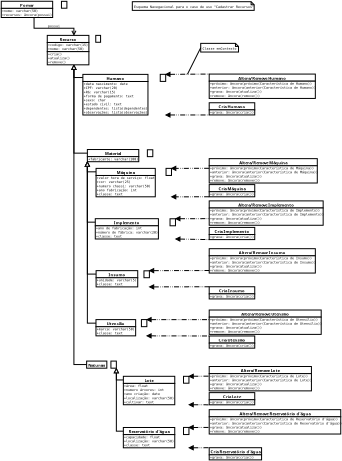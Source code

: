 <?xml version="1.0"?>
<diagram xmlns:dia="http://www.lysator.liu.se/~alla/dia/">
  <diagramdata>
    <attribute name="background">
      <color val="#ffffff"/>
    </attribute>
    <attribute name="paper">
      <composite type="paper">
        <attribute name="name">
          <string>#A4#</string>
        </attribute>
        <attribute name="tmargin">
          <real val="2"/>
        </attribute>
        <attribute name="bmargin">
          <real val="2"/>
        </attribute>
        <attribute name="lmargin">
          <real val="2"/>
        </attribute>
        <attribute name="rmargin">
          <real val="2"/>
        </attribute>
        <attribute name="is_portrait">
          <boolean val="true"/>
        </attribute>
        <attribute name="scaling">
          <real val="0.23"/>
        </attribute>
        <attribute name="fitto">
          <boolean val="true"/>
        </attribute>
        <attribute name="fitwidth">
          <int val="1"/>
        </attribute>
        <attribute name="fitheight">
          <int val="1"/>
        </attribute>
      </composite>
    </attribute>
    <attribute name="grid">
      <composite type="grid">
        <attribute name="width_x">
          <real val="1"/>
        </attribute>
        <attribute name="width_y">
          <real val="1"/>
        </attribute>
        <attribute name="visible_x">
          <int val="1"/>
        </attribute>
        <attribute name="visible_y">
          <int val="1"/>
        </attribute>
      </composite>
    </attribute>
    <attribute name="guides">
      <composite type="guides">
        <attribute name="hguides"/>
        <attribute name="vguides"/>
      </composite>
    </attribute>
  </diagramdata>
  <layer name="Background" visible="true">
    <object type="UML - Generalization" version="0" id="O0">
      <attribute name="obj_pos">
        <point val="97.167,25.15"/>
      </attribute>
      <attribute name="obj_bb">
        <rectangle val="96.317,24.3;99.782,28.581"/>
      </attribute>
      <attribute name="orth_points">
        <point val="97.167,25.15"/>
        <point val="97.167,27.652"/>
        <point val="98.932,27.652"/>
        <point val="98.932,27.732"/>
      </attribute>
      <attribute name="orth_orient">
        <enum val="1"/>
        <enum val="0"/>
        <enum val="1"/>
      </attribute>
      <attribute name="name">
        <string/>
      </attribute>
      <attribute name="stereotype">
        <string/>
      </attribute>
      <connections>
        <connection handle="0" to="O59" connection="6"/>
        <connection handle="1" to="O57" connection="3"/>
      </connections>
    </object>
    <object type="UML - Generalization" version="0" id="O1">
      <attribute name="obj_pos">
        <point val="97.167,25.15"/>
      </attribute>
      <attribute name="obj_bb">
        <rectangle val="96.317,24.3;100.668,43.396"/>
      </attribute>
      <attribute name="orth_points">
        <point val="97.167,25.15"/>
        <point val="97.167,42.546"/>
        <point val="99.818,42.546"/>
        <point val="99.818,42.532"/>
      </attribute>
      <attribute name="orth_orient">
        <enum val="1"/>
        <enum val="0"/>
        <enum val="1"/>
      </attribute>
      <attribute name="name">
        <string/>
      </attribute>
      <attribute name="stereotype">
        <string/>
      </attribute>
      <connections>
        <connection handle="0" to="O59" connection="6"/>
        <connection handle="1" to="O28" connection="3"/>
      </connections>
    </object>
    <object type="UML - Generalization" version="0" id="O2">
      <attribute name="obj_pos">
        <point val="99.818,44.231"/>
      </attribute>
      <attribute name="obj_bb">
        <rectangle val="98.968,43.382;102.379,47.096"/>
      </attribute>
      <attribute name="orth_points">
        <point val="99.818,44.231"/>
        <point val="99.818,46.225"/>
        <point val="101.529,46.225"/>
        <point val="101.529,46.246"/>
      </attribute>
      <attribute name="orth_orient">
        <enum val="1"/>
        <enum val="0"/>
        <enum val="1"/>
      </attribute>
      <attribute name="name">
        <string/>
      </attribute>
      <attribute name="stereotype">
        <string/>
      </attribute>
      <connections>
        <connection handle="0" to="O28" connection="5"/>
        <connection handle="1" to="O22" connection="3"/>
      </connections>
    </object>
    <object type="UML - Generalization" version="0" id="O3">
      <attribute name="obj_pos">
        <point val="99.818,44.231"/>
      </attribute>
      <attribute name="obj_bb">
        <rectangle val="98.968,43.382;102.226,57.004"/>
      </attribute>
      <attribute name="orth_points">
        <point val="99.818,44.231"/>
        <point val="99.818,56.139"/>
        <point val="101.376,56.139"/>
        <point val="101.376,56.154"/>
      </attribute>
      <attribute name="orth_orient">
        <enum val="1"/>
        <enum val="0"/>
        <enum val="1"/>
      </attribute>
      <attribute name="name">
        <string/>
      </attribute>
      <attribute name="stereotype">
        <string/>
      </attribute>
      <connections>
        <connection handle="0" to="O28" connection="5"/>
        <connection handle="1" to="O34" connection="3"/>
      </connections>
    </object>
    <object type="UML - Generalization" version="0" id="O4">
      <attribute name="obj_pos">
        <point val="99.818,44.231"/>
      </attribute>
      <attribute name="obj_bb">
        <rectangle val="98.968,43.382;102.387,67.239"/>
      </attribute>
      <attribute name="orth_points">
        <point val="99.818,44.231"/>
        <point val="99.818,66.368"/>
        <point val="101.537,66.368"/>
        <point val="101.537,66.389"/>
      </attribute>
      <attribute name="orth_orient">
        <enum val="1"/>
        <enum val="0"/>
        <enum val="1"/>
      </attribute>
      <attribute name="name">
        <string/>
      </attribute>
      <attribute name="stereotype">
        <string/>
      </attribute>
      <connections>
        <connection handle="0" to="O28" connection="5"/>
        <connection handle="1" to="O41" connection="3"/>
      </connections>
    </object>
    <object type="UML - Generalization" version="0" id="O5">
      <attribute name="obj_pos">
        <point val="99.818,44.231"/>
      </attribute>
      <attribute name="obj_bb">
        <rectangle val="98.968,43.382;102.363,76.882"/>
      </attribute>
      <attribute name="orth_points">
        <point val="99.818,44.231"/>
        <point val="99.818,76.031"/>
        <point val="101.513,76.031"/>
        <point val="101.513,76.032"/>
      </attribute>
      <attribute name="orth_orient">
        <enum val="1"/>
        <enum val="0"/>
        <enum val="1"/>
      </attribute>
      <attribute name="name">
        <string/>
      </attribute>
      <attribute name="stereotype">
        <string/>
      </attribute>
      <connections>
        <connection handle="0" to="O28" connection="5"/>
        <connection handle="1" to="O20" connection="3"/>
      </connections>
    </object>
    <object type="UML - Generalization" version="0" id="O6">
      <attribute name="obj_pos">
        <point val="97.167,25.15"/>
      </attribute>
      <attribute name="obj_bb">
        <rectangle val="96.317,24.3;100.525,85.05"/>
      </attribute>
      <attribute name="orth_points">
        <point val="97.167,25.15"/>
        <point val="97.167,84.184"/>
        <point val="99.675,84.184"/>
        <point val="99.675,84.2"/>
      </attribute>
      <attribute name="orth_orient">
        <enum val="1"/>
        <enum val="0"/>
        <enum val="1"/>
      </attribute>
      <attribute name="name">
        <string/>
      </attribute>
      <attribute name="stereotype">
        <string/>
      </attribute>
      <connections>
        <connection handle="0" to="O59" connection="6"/>
        <connection handle="1" to="O18" connection="3"/>
      </connections>
    </object>
    <object type="UML - Generalization" version="0" id="O7">
      <attribute name="obj_pos">
        <point val="105.528,84.899"/>
      </attribute>
      <attribute name="obj_bb">
        <rectangle val="104.678,84.049;107.758,88.07"/>
      </attribute>
      <attribute name="orth_points">
        <point val="105.528,84.899"/>
        <point val="105.528,87.22"/>
        <point val="106.908,87.22"/>
        <point val="106.908,87.199"/>
      </attribute>
      <attribute name="orth_orient">
        <enum val="1"/>
        <enum val="0"/>
        <enum val="1"/>
      </attribute>
      <attribute name="name">
        <string/>
      </attribute>
      <attribute name="stereotype">
        <string/>
      </attribute>
      <connections>
        <connection handle="0" to="O19" connection="7"/>
        <connection handle="1" to="O26" connection="3"/>
      </connections>
    </object>
    <object type="UML - Association" version="0" id="O8">
      <attribute name="obj_pos">
        <point val="89.317,15.829"/>
      </attribute>
      <attribute name="obj_bb">
        <rectangle val="87.867,14.379;98.617,20.95"/>
      </attribute>
      <attribute name="orth_points">
        <point val="89.317,15.829"/>
        <point val="89.317,17.942"/>
        <point val="97.167,17.942"/>
        <point val="97.167,19.35"/>
      </attribute>
      <attribute name="orth_orient">
        <enum val="1"/>
        <enum val="0"/>
        <enum val="1"/>
      </attribute>
      <attribute name="name">
        <string>#possui#</string>
      </attribute>
      <attribute name="direction">
        <enum val="0"/>
      </attribute>
      <attribute name="ends">
        <composite>
          <attribute name="role">
            <string/>
          </attribute>
          <attribute name="multiplicity">
            <string/>
          </attribute>
          <attribute name="arrow">
            <boolean val="false"/>
          </attribute>
          <attribute name="aggregate">
            <enum val="0"/>
          </attribute>
        </composite>
        <composite>
          <attribute name="role">
            <string/>
          </attribute>
          <attribute name="multiplicity">
            <string/>
          </attribute>
          <attribute name="arrow">
            <boolean val="true"/>
          </attribute>
          <attribute name="aggregate">
            <enum val="0"/>
          </attribute>
        </composite>
      </attribute>
      <connections>
        <connection handle="0" to="O11" connection="6"/>
        <connection handle="1" to="O59" connection="1"/>
      </connections>
    </object>
    <object type="UML - Note" version="0" id="O9">
      <attribute name="obj_pos">
        <point val="108.671,12.721"/>
      </attribute>
      <attribute name="obj_bb">
        <rectangle val="108.621,12.671;138.909,14.471"/>
      </attribute>
      <attribute name="elem_corner">
        <point val="108.671,12.721"/>
      </attribute>
      <attribute name="elem_width">
        <real val="30.188"/>
      </attribute>
      <attribute name="elem_height">
        <real val="1.7"/>
      </attribute>
      <attribute name="text">
        <composite type="text">
          <attribute name="string">
            <string>#Esquema Navegacional para o caso de uso &quot;Cadastrar Recursos&quot;#</string>
          </attribute>
          <attribute name="font">
            <font name="Courier"/>
          </attribute>
          <attribute name="height">
            <real val="0.8"/>
          </attribute>
          <attribute name="pos">
            <point val="109.021,13.965"/>
          </attribute>
          <attribute name="color">
            <color val="#000000"/>
          </attribute>
          <attribute name="alignment">
            <enum val="0"/>
          </attribute>
        </composite>
      </attribute>
    </object>
    <object type="UML - Generalization" version="0" id="O10">
      <attribute name="obj_pos">
        <point val="105.528,84.899"/>
      </attribute>
      <attribute name="obj_bb">
        <rectangle val="104.678,84.049;107.755,98.157"/>
      </attribute>
      <attribute name="orth_points">
        <point val="105.528,84.899"/>
        <point val="105.528,97.307"/>
        <point val="106.905,97.307"/>
        <point val="106.905,97.282"/>
      </attribute>
      <attribute name="orth_orient">
        <enum val="1"/>
        <enum val="0"/>
        <enum val="1"/>
      </attribute>
      <attribute name="name">
        <string/>
      </attribute>
      <attribute name="stereotype">
        <string/>
      </attribute>
      <connections>
        <connection handle="0" to="O19" connection="7"/>
        <connection handle="1" to="O30" connection="3"/>
      </connections>
    </object>
    <group>
      <object type="UML - Class" version="0" id="O11">
        <attribute name="obj_pos">
          <point val="82.857,12.629"/>
        </attribute>
        <attribute name="obj_bb">
          <rectangle val="82.807,12.579;95.827,15.879"/>
        </attribute>
        <attribute name="elem_corner">
          <point val="82.857,12.629"/>
        </attribute>
        <attribute name="elem_width">
          <real val="12.92"/>
        </attribute>
        <attribute name="elem_height">
          <real val="3.2"/>
        </attribute>
        <attribute name="name">
          <string>#Pomar#</string>
        </attribute>
        <attribute name="stereotype">
          <string/>
        </attribute>
        <attribute name="abstract">
          <boolean val="false"/>
        </attribute>
        <attribute name="suppress_attributes">
          <boolean val="false"/>
        </attribute>
        <attribute name="suppress_operations">
          <boolean val="false"/>
        </attribute>
        <attribute name="visible_attributes">
          <boolean val="true"/>
        </attribute>
        <attribute name="visible_operations">
          <boolean val="false"/>
        </attribute>
        <attribute name="attributes">
          <composite type="umlattribute">
            <attribute name="name">
              <string>#nome#</string>
            </attribute>
            <attribute name="type">
              <string>#varchar(50)#</string>
            </attribute>
            <attribute name="value">
              <string/>
            </attribute>
            <attribute name="visibility">
              <enum val="0"/>
            </attribute>
            <attribute name="abstract">
              <boolean val="false"/>
            </attribute>
            <attribute name="class_scope">
              <boolean val="false"/>
            </attribute>
          </composite>
          <composite type="umlattribute">
            <attribute name="name">
              <string>#recursos#</string>
            </attribute>
            <attribute name="type">
              <string>#&#226;ncora(possui)#</string>
            </attribute>
            <attribute name="value">
              <string/>
            </attribute>
            <attribute name="visibility">
              <enum val="0"/>
            </attribute>
            <attribute name="abstract">
              <boolean val="false"/>
            </attribute>
            <attribute name="class_scope">
              <boolean val="false"/>
            </attribute>
          </composite>
        </attribute>
        <attribute name="operations"/>
        <attribute name="template">
          <boolean val="false"/>
        </attribute>
        <attribute name="templates"/>
      </object>
      <object type="Standard - Box" version="0" id="O12">
        <attribute name="obj_pos">
          <point val="94.714,12.643"/>
        </attribute>
        <attribute name="obj_bb">
          <rectangle val="94.664,12.593;95.836,14.05"/>
        </attribute>
        <attribute name="elem_corner">
          <point val="94.714,12.643"/>
        </attribute>
        <attribute name="elem_width">
          <real val="1.071"/>
        </attribute>
        <attribute name="elem_height">
          <real val="1.357"/>
        </attribute>
        <attribute name="show_background">
          <boolean val="true"/>
        </attribute>
      </object>
    </group>
    <object type="UML - Class" version="0" id="O13">
      <attribute name="obj_pos">
        <point val="123.814,51.95"/>
      </attribute>
      <attribute name="obj_bb">
        <rectangle val="123.764,51.9;152.298,56.8"/>
      </attribute>
      <attribute name="elem_corner">
        <point val="123.814,51.95"/>
      </attribute>
      <attribute name="elem_width">
        <real val="28.434"/>
      </attribute>
      <attribute name="elem_height">
        <real val="4.8"/>
      </attribute>
      <attribute name="name">
        <string>#Altera/Remove Implemento#</string>
      </attribute>
      <attribute name="stereotype">
        <string/>
      </attribute>
      <attribute name="abstract">
        <boolean val="false"/>
      </attribute>
      <attribute name="suppress_attributes">
        <boolean val="false"/>
      </attribute>
      <attribute name="suppress_operations">
        <boolean val="false"/>
      </attribute>
      <attribute name="visible_attributes">
        <boolean val="true"/>
      </attribute>
      <attribute name="visible_operations">
        <boolean val="false"/>
      </attribute>
      <attribute name="attributes">
        <composite type="umlattribute">
          <attribute name="name">
            <string>#pr&#243;ximo#</string>
          </attribute>
          <attribute name="type">
            <string>#&#226;ncora(pr&#243;ximo(Caracter&#237;stica de Implemento))#</string>
          </attribute>
          <attribute name="value">
            <string/>
          </attribute>
          <attribute name="visibility">
            <enum val="0"/>
          </attribute>
          <attribute name="abstract">
            <boolean val="false"/>
          </attribute>
          <attribute name="class_scope">
            <boolean val="false"/>
          </attribute>
        </composite>
        <composite type="umlattribute">
          <attribute name="name">
            <string>#anterior#</string>
          </attribute>
          <attribute name="type">
            <string>#&#226;ncora(anterior(Caracter&#237;stica de Implemento))#</string>
          </attribute>
          <attribute name="value">
            <string/>
          </attribute>
          <attribute name="visibility">
            <enum val="0"/>
          </attribute>
          <attribute name="abstract">
            <boolean val="false"/>
          </attribute>
          <attribute name="class_scope">
            <boolean val="false"/>
          </attribute>
        </composite>
        <composite type="umlattribute">
          <attribute name="name">
            <string>#grava#</string>
          </attribute>
          <attribute name="type">
            <string>#&#226;ncora(atualiza())#</string>
          </attribute>
          <attribute name="value">
            <string/>
          </attribute>
          <attribute name="visibility">
            <enum val="0"/>
          </attribute>
          <attribute name="abstract">
            <boolean val="false"/>
          </attribute>
          <attribute name="class_scope">
            <boolean val="false"/>
          </attribute>
        </composite>
        <composite type="umlattribute">
          <attribute name="name">
            <string>#remove#</string>
          </attribute>
          <attribute name="type">
            <string>#&#226;ncora(remove())#</string>
          </attribute>
          <attribute name="value">
            <string/>
          </attribute>
          <attribute name="visibility">
            <enum val="0"/>
          </attribute>
          <attribute name="abstract">
            <boolean val="false"/>
          </attribute>
          <attribute name="class_scope">
            <boolean val="false"/>
          </attribute>
        </composite>
      </attribute>
      <attribute name="operations">
        <composite type="umloperation">
          <attribute name="name">
            <string>#grava#</string>
          </attribute>
          <attribute name="type">
            <string/>
          </attribute>
          <attribute name="visibility">
            <enum val="0"/>
          </attribute>
          <attribute name="abstract">
            <boolean val="false"/>
          </attribute>
          <attribute name="class_scope">
            <boolean val="false"/>
          </attribute>
          <attribute name="parameters"/>
        </composite>
        <composite type="umloperation">
          <attribute name="name">
            <string>#remove#</string>
          </attribute>
          <attribute name="type">
            <string/>
          </attribute>
          <attribute name="visibility">
            <enum val="0"/>
          </attribute>
          <attribute name="abstract">
            <boolean val="false"/>
          </attribute>
          <attribute name="class_scope">
            <boolean val="false"/>
          </attribute>
          <attribute name="parameters"/>
        </composite>
      </attribute>
      <attribute name="template">
        <boolean val="false"/>
      </attribute>
      <attribute name="templates"/>
    </object>
    <object type="UML - Class" version="0" id="O14">
      <attribute name="obj_pos">
        <point val="123.814,61.364"/>
      </attribute>
      <attribute name="obj_bb">
        <rectangle val="123.764,61.314;150.358,66.214"/>
      </attribute>
      <attribute name="elem_corner">
        <point val="123.814,61.364"/>
      </attribute>
      <attribute name="elem_width">
        <real val="26.494"/>
      </attribute>
      <attribute name="elem_height">
        <real val="4.8"/>
      </attribute>
      <attribute name="name">
        <string>#Altera/Remove Insumo#</string>
      </attribute>
      <attribute name="stereotype">
        <string/>
      </attribute>
      <attribute name="abstract">
        <boolean val="false"/>
      </attribute>
      <attribute name="suppress_attributes">
        <boolean val="false"/>
      </attribute>
      <attribute name="suppress_operations">
        <boolean val="false"/>
      </attribute>
      <attribute name="visible_attributes">
        <boolean val="true"/>
      </attribute>
      <attribute name="visible_operations">
        <boolean val="false"/>
      </attribute>
      <attribute name="attributes">
        <composite type="umlattribute">
          <attribute name="name">
            <string>#pr&#243;ximo#</string>
          </attribute>
          <attribute name="type">
            <string>#&#226;ncora(pr&#243;ximo(Caracter&#237;stica de Insumo))#</string>
          </attribute>
          <attribute name="value">
            <string/>
          </attribute>
          <attribute name="visibility">
            <enum val="0"/>
          </attribute>
          <attribute name="abstract">
            <boolean val="false"/>
          </attribute>
          <attribute name="class_scope">
            <boolean val="false"/>
          </attribute>
        </composite>
        <composite type="umlattribute">
          <attribute name="name">
            <string>#anterior#</string>
          </attribute>
          <attribute name="type">
            <string>#&#226;ncora(anterior(Caracter&#237;stica de Insumo))#</string>
          </attribute>
          <attribute name="value">
            <string/>
          </attribute>
          <attribute name="visibility">
            <enum val="0"/>
          </attribute>
          <attribute name="abstract">
            <boolean val="false"/>
          </attribute>
          <attribute name="class_scope">
            <boolean val="false"/>
          </attribute>
        </composite>
        <composite type="umlattribute">
          <attribute name="name">
            <string>#grava#</string>
          </attribute>
          <attribute name="type">
            <string>#&#226;ncora(atualiza())#</string>
          </attribute>
          <attribute name="value">
            <string/>
          </attribute>
          <attribute name="visibility">
            <enum val="0"/>
          </attribute>
          <attribute name="abstract">
            <boolean val="false"/>
          </attribute>
          <attribute name="class_scope">
            <boolean val="false"/>
          </attribute>
        </composite>
        <composite type="umlattribute">
          <attribute name="name">
            <string>#remove#</string>
          </attribute>
          <attribute name="type">
            <string>#&#226;ncora(remove())#</string>
          </attribute>
          <attribute name="value">
            <string/>
          </attribute>
          <attribute name="visibility">
            <enum val="0"/>
          </attribute>
          <attribute name="abstract">
            <boolean val="false"/>
          </attribute>
          <attribute name="class_scope">
            <boolean val="false"/>
          </attribute>
        </composite>
      </attribute>
      <attribute name="operations">
        <composite type="umloperation">
          <attribute name="name">
            <string>#grava#</string>
          </attribute>
          <attribute name="type">
            <string/>
          </attribute>
          <attribute name="visibility">
            <enum val="0"/>
          </attribute>
          <attribute name="abstract">
            <boolean val="false"/>
          </attribute>
          <attribute name="class_scope">
            <boolean val="false"/>
          </attribute>
          <attribute name="parameters"/>
        </composite>
        <composite type="umloperation">
          <attribute name="name">
            <string>#remove#</string>
          </attribute>
          <attribute name="type">
            <string/>
          </attribute>
          <attribute name="visibility">
            <enum val="0"/>
          </attribute>
          <attribute name="abstract">
            <boolean val="false"/>
          </attribute>
          <attribute name="class_scope">
            <boolean val="false"/>
          </attribute>
          <attribute name="parameters"/>
        </composite>
      </attribute>
      <attribute name="template">
        <boolean val="false"/>
      </attribute>
      <attribute name="templates"/>
    </object>
    <object type="UML - Class" version="0" id="O15">
      <attribute name="obj_pos">
        <point val="123.814,73.443"/>
      </attribute>
      <attribute name="obj_bb">
        <rectangle val="123.764,73.393;151.813,78.293"/>
      </attribute>
      <attribute name="elem_corner">
        <point val="123.814,73.443"/>
      </attribute>
      <attribute name="elem_width">
        <real val="27.949"/>
      </attribute>
      <attribute name="elem_height">
        <real val="4.8"/>
      </attribute>
      <attribute name="name">
        <string>#Altera/Remove Utens&#237;lio#</string>
      </attribute>
      <attribute name="stereotype">
        <string/>
      </attribute>
      <attribute name="abstract">
        <boolean val="false"/>
      </attribute>
      <attribute name="suppress_attributes">
        <boolean val="false"/>
      </attribute>
      <attribute name="suppress_operations">
        <boolean val="false"/>
      </attribute>
      <attribute name="visible_attributes">
        <boolean val="true"/>
      </attribute>
      <attribute name="visible_operations">
        <boolean val="false"/>
      </attribute>
      <attribute name="attributes">
        <composite type="umlattribute">
          <attribute name="name">
            <string>#pr&#243;ximo#</string>
          </attribute>
          <attribute name="type">
            <string>#&#226;ncora(pr&#243;ximo(Caracter&#237;stica de Utens&#237;lio))#</string>
          </attribute>
          <attribute name="value">
            <string/>
          </attribute>
          <attribute name="visibility">
            <enum val="0"/>
          </attribute>
          <attribute name="abstract">
            <boolean val="false"/>
          </attribute>
          <attribute name="class_scope">
            <boolean val="false"/>
          </attribute>
        </composite>
        <composite type="umlattribute">
          <attribute name="name">
            <string>#anterior#</string>
          </attribute>
          <attribute name="type">
            <string>#&#226;ncora(anterior(Caracter&#237;stica de Utens&#237;lio))#</string>
          </attribute>
          <attribute name="value">
            <string/>
          </attribute>
          <attribute name="visibility">
            <enum val="0"/>
          </attribute>
          <attribute name="abstract">
            <boolean val="false"/>
          </attribute>
          <attribute name="class_scope">
            <boolean val="false"/>
          </attribute>
        </composite>
        <composite type="umlattribute">
          <attribute name="name">
            <string>#grava#</string>
          </attribute>
          <attribute name="type">
            <string>#&#226;ncora(atualiza())#</string>
          </attribute>
          <attribute name="value">
            <string/>
          </attribute>
          <attribute name="visibility">
            <enum val="0"/>
          </attribute>
          <attribute name="abstract">
            <boolean val="false"/>
          </attribute>
          <attribute name="class_scope">
            <boolean val="false"/>
          </attribute>
        </composite>
        <composite type="umlattribute">
          <attribute name="name">
            <string>#remove#</string>
          </attribute>
          <attribute name="type">
            <string>#&#226;ncora(remove())#</string>
          </attribute>
          <attribute name="value">
            <string/>
          </attribute>
          <attribute name="visibility">
            <enum val="0"/>
          </attribute>
          <attribute name="abstract">
            <boolean val="false"/>
          </attribute>
          <attribute name="class_scope">
            <boolean val="false"/>
          </attribute>
        </composite>
      </attribute>
      <attribute name="operations">
        <composite type="umloperation">
          <attribute name="name">
            <string>#grava#</string>
          </attribute>
          <attribute name="type">
            <string/>
          </attribute>
          <attribute name="visibility">
            <enum val="0"/>
          </attribute>
          <attribute name="abstract">
            <boolean val="false"/>
          </attribute>
          <attribute name="class_scope">
            <boolean val="false"/>
          </attribute>
          <attribute name="parameters"/>
        </composite>
        <composite type="umloperation">
          <attribute name="name">
            <string>#remove#</string>
          </attribute>
          <attribute name="type">
            <string/>
          </attribute>
          <attribute name="visibility">
            <enum val="0"/>
          </attribute>
          <attribute name="abstract">
            <boolean val="false"/>
          </attribute>
          <attribute name="class_scope">
            <boolean val="false"/>
          </attribute>
          <attribute name="parameters"/>
        </composite>
      </attribute>
      <attribute name="template">
        <boolean val="false"/>
      </attribute>
      <attribute name="templates"/>
    </object>
    <object type="UML - Class" version="0" id="O16">
      <attribute name="obj_pos">
        <point val="123.814,84.57"/>
      </attribute>
      <attribute name="obj_bb">
        <rectangle val="123.764,84.52;149.389,89.421"/>
      </attribute>
      <attribute name="elem_corner">
        <point val="123.814,84.57"/>
      </attribute>
      <attribute name="elem_width">
        <real val="25.525"/>
      </attribute>
      <attribute name="elem_height">
        <real val="4.8"/>
      </attribute>
      <attribute name="name">
        <string>#Altera/Remove Lote#</string>
      </attribute>
      <attribute name="stereotype">
        <string/>
      </attribute>
      <attribute name="abstract">
        <boolean val="false"/>
      </attribute>
      <attribute name="suppress_attributes">
        <boolean val="false"/>
      </attribute>
      <attribute name="suppress_operations">
        <boolean val="false"/>
      </attribute>
      <attribute name="visible_attributes">
        <boolean val="true"/>
      </attribute>
      <attribute name="visible_operations">
        <boolean val="false"/>
      </attribute>
      <attribute name="attributes">
        <composite type="umlattribute">
          <attribute name="name">
            <string>#pr&#243;ximo#</string>
          </attribute>
          <attribute name="type">
            <string>#&#226;ncora(pr&#243;ximo(Caracter&#237;stica de Lote))#</string>
          </attribute>
          <attribute name="value">
            <string/>
          </attribute>
          <attribute name="visibility">
            <enum val="0"/>
          </attribute>
          <attribute name="abstract">
            <boolean val="false"/>
          </attribute>
          <attribute name="class_scope">
            <boolean val="false"/>
          </attribute>
        </composite>
        <composite type="umlattribute">
          <attribute name="name">
            <string>#anterior#</string>
          </attribute>
          <attribute name="type">
            <string>#&#226;ncora(anterior(Caracter&#237;stica de Lote))#</string>
          </attribute>
          <attribute name="value">
            <string/>
          </attribute>
          <attribute name="visibility">
            <enum val="0"/>
          </attribute>
          <attribute name="abstract">
            <boolean val="false"/>
          </attribute>
          <attribute name="class_scope">
            <boolean val="false"/>
          </attribute>
        </composite>
        <composite type="umlattribute">
          <attribute name="name">
            <string>#grava#</string>
          </attribute>
          <attribute name="type">
            <string>#&#226;ncora(atualiza())#</string>
          </attribute>
          <attribute name="value">
            <string/>
          </attribute>
          <attribute name="visibility">
            <enum val="0"/>
          </attribute>
          <attribute name="abstract">
            <boolean val="false"/>
          </attribute>
          <attribute name="class_scope">
            <boolean val="false"/>
          </attribute>
        </composite>
        <composite type="umlattribute">
          <attribute name="name">
            <string>#remove#</string>
          </attribute>
          <attribute name="type">
            <string>#&#226;ncora(remove())#</string>
          </attribute>
          <attribute name="value">
            <string/>
          </attribute>
          <attribute name="visibility">
            <enum val="0"/>
          </attribute>
          <attribute name="abstract">
            <boolean val="false"/>
          </attribute>
          <attribute name="class_scope">
            <boolean val="false"/>
          </attribute>
        </composite>
      </attribute>
      <attribute name="operations">
        <composite type="umloperation">
          <attribute name="name">
            <string>#grava#</string>
          </attribute>
          <attribute name="type">
            <string/>
          </attribute>
          <attribute name="visibility">
            <enum val="0"/>
          </attribute>
          <attribute name="abstract">
            <boolean val="false"/>
          </attribute>
          <attribute name="class_scope">
            <boolean val="false"/>
          </attribute>
          <attribute name="parameters"/>
        </composite>
        <composite type="umloperation">
          <attribute name="name">
            <string>#remove#</string>
          </attribute>
          <attribute name="type">
            <string/>
          </attribute>
          <attribute name="visibility">
            <enum val="0"/>
          </attribute>
          <attribute name="abstract">
            <boolean val="false"/>
          </attribute>
          <attribute name="class_scope">
            <boolean val="false"/>
          </attribute>
          <attribute name="parameters"/>
        </composite>
      </attribute>
      <attribute name="template">
        <boolean val="false"/>
      </attribute>
      <attribute name="templates"/>
    </object>
    <object type="UML - Class" version="0" id="O17">
      <attribute name="obj_pos">
        <point val="123.814,93.07"/>
      </attribute>
      <attribute name="obj_bb">
        <rectangle val="123.764,93.02;156.661,97.92"/>
      </attribute>
      <attribute name="elem_corner">
        <point val="123.814,93.07"/>
      </attribute>
      <attribute name="elem_width">
        <real val="32.797"/>
      </attribute>
      <attribute name="elem_height">
        <real val="4.8"/>
      </attribute>
      <attribute name="name">
        <string>#Altera/Remove Reservat&#243;rio d&apos;&#225;gua#</string>
      </attribute>
      <attribute name="stereotype">
        <string/>
      </attribute>
      <attribute name="abstract">
        <boolean val="false"/>
      </attribute>
      <attribute name="suppress_attributes">
        <boolean val="false"/>
      </attribute>
      <attribute name="suppress_operations">
        <boolean val="false"/>
      </attribute>
      <attribute name="visible_attributes">
        <boolean val="true"/>
      </attribute>
      <attribute name="visible_operations">
        <boolean val="false"/>
      </attribute>
      <attribute name="attributes">
        <composite type="umlattribute">
          <attribute name="name">
            <string>#pr&#243;ximo#</string>
          </attribute>
          <attribute name="type">
            <string>#&#226;ncora(pr&#243;ximo(Caracter&#237;stica de Reservat&#243;rio d&apos;&#225;gua))#</string>
          </attribute>
          <attribute name="value">
            <string/>
          </attribute>
          <attribute name="visibility">
            <enum val="0"/>
          </attribute>
          <attribute name="abstract">
            <boolean val="false"/>
          </attribute>
          <attribute name="class_scope">
            <boolean val="false"/>
          </attribute>
        </composite>
        <composite type="umlattribute">
          <attribute name="name">
            <string>#anterior#</string>
          </attribute>
          <attribute name="type">
            <string>#&#226;ncora(anterior(Caracter&#237;stica de Reservat&#243;rio d&apos;&#225;gua))#</string>
          </attribute>
          <attribute name="value">
            <string/>
          </attribute>
          <attribute name="visibility">
            <enum val="0"/>
          </attribute>
          <attribute name="abstract">
            <boolean val="false"/>
          </attribute>
          <attribute name="class_scope">
            <boolean val="false"/>
          </attribute>
        </composite>
        <composite type="umlattribute">
          <attribute name="name">
            <string>#grava#</string>
          </attribute>
          <attribute name="type">
            <string>#&#226;ncora(atualiza())#</string>
          </attribute>
          <attribute name="value">
            <string/>
          </attribute>
          <attribute name="visibility">
            <enum val="0"/>
          </attribute>
          <attribute name="abstract">
            <boolean val="false"/>
          </attribute>
          <attribute name="class_scope">
            <boolean val="false"/>
          </attribute>
        </composite>
        <composite type="umlattribute">
          <attribute name="name">
            <string>#remove#</string>
          </attribute>
          <attribute name="type">
            <string>#&#226;ncora(remove())#</string>
          </attribute>
          <attribute name="value">
            <string/>
          </attribute>
          <attribute name="visibility">
            <enum val="0"/>
          </attribute>
          <attribute name="abstract">
            <boolean val="false"/>
          </attribute>
          <attribute name="class_scope">
            <boolean val="false"/>
          </attribute>
        </composite>
      </attribute>
      <attribute name="operations">
        <composite type="umloperation">
          <attribute name="name">
            <string>#grava#</string>
          </attribute>
          <attribute name="type">
            <string/>
          </attribute>
          <attribute name="visibility">
            <enum val="0"/>
          </attribute>
          <attribute name="abstract">
            <boolean val="false"/>
          </attribute>
          <attribute name="class_scope">
            <boolean val="false"/>
          </attribute>
          <attribute name="parameters"/>
        </composite>
        <composite type="umloperation">
          <attribute name="name">
            <string>#remove#</string>
          </attribute>
          <attribute name="type">
            <string/>
          </attribute>
          <attribute name="visibility">
            <enum val="0"/>
          </attribute>
          <attribute name="abstract">
            <boolean val="false"/>
          </attribute>
          <attribute name="class_scope">
            <boolean val="false"/>
          </attribute>
          <attribute name="parameters"/>
        </composite>
      </attribute>
      <attribute name="template">
        <boolean val="false"/>
      </attribute>
      <attribute name="templates"/>
    </object>
    <group>
      <object type="UML - Class" version="0" id="O18">
        <attribute name="obj_pos">
          <point val="99.675,83.5"/>
        </attribute>
        <attribute name="obj_bb">
          <rectangle val="99.625,83.45;104.525,84.95"/>
        </attribute>
        <attribute name="elem_corner">
          <point val="99.675,83.5"/>
        </attribute>
        <attribute name="elem_width">
          <real val="4.8"/>
        </attribute>
        <attribute name="elem_height">
          <real val="1.4"/>
        </attribute>
        <attribute name="name">
          <string>#Naturais#</string>
        </attribute>
        <attribute name="stereotype">
          <string/>
        </attribute>
        <attribute name="abstract">
          <boolean val="false"/>
        </attribute>
        <attribute name="suppress_attributes">
          <boolean val="false"/>
        </attribute>
        <attribute name="suppress_operations">
          <boolean val="false"/>
        </attribute>
        <attribute name="visible_attributes">
          <boolean val="false"/>
        </attribute>
        <attribute name="visible_operations">
          <boolean val="false"/>
        </attribute>
        <attribute name="attributes"/>
        <attribute name="operations"/>
        <attribute name="template">
          <boolean val="false"/>
        </attribute>
        <attribute name="templates"/>
      </object>
      <object type="Standard - Box" version="0" id="O19">
        <attribute name="obj_pos">
          <point val="104.457,83.502"/>
        </attribute>
        <attribute name="obj_bb">
          <rectangle val="104.407,83.452;105.578,84.949"/>
        </attribute>
        <attribute name="elem_corner">
          <point val="104.457,83.502"/>
        </attribute>
        <attribute name="elem_width">
          <real val="1.071"/>
        </attribute>
        <attribute name="elem_height">
          <real val="1.397"/>
        </attribute>
        <attribute name="show_background">
          <boolean val="true"/>
        </attribute>
      </object>
    </group>
    <group>
      <object type="UML - Class" version="0" id="O20">
        <attribute name="obj_pos">
          <point val="101.513,75.332"/>
        </attribute>
        <attribute name="obj_bb">
          <rectangle val="101.463,75.282;111.574,78.582"/>
        </attribute>
        <attribute name="elem_corner">
          <point val="101.513,75.332"/>
        </attribute>
        <attribute name="elem_width">
          <real val="10.011"/>
        </attribute>
        <attribute name="elem_height">
          <real val="3.2"/>
        </attribute>
        <attribute name="name">
          <string>#Utens&#237;lio#</string>
        </attribute>
        <attribute name="stereotype">
          <string/>
        </attribute>
        <attribute name="abstract">
          <boolean val="false"/>
        </attribute>
        <attribute name="suppress_attributes">
          <boolean val="false"/>
        </attribute>
        <attribute name="suppress_operations">
          <boolean val="false"/>
        </attribute>
        <attribute name="visible_attributes">
          <boolean val="true"/>
        </attribute>
        <attribute name="visible_operations">
          <boolean val="false"/>
        </attribute>
        <attribute name="attributes">
          <composite type="umlattribute">
            <attribute name="name">
              <string>#marca#</string>
            </attribute>
            <attribute name="type">
              <string>#varchar(50)#</string>
            </attribute>
            <attribute name="value">
              <string/>
            </attribute>
            <attribute name="visibility">
              <enum val="0"/>
            </attribute>
            <attribute name="abstract">
              <boolean val="false"/>
            </attribute>
            <attribute name="class_scope">
              <boolean val="false"/>
            </attribute>
          </composite>
          <composite type="umlattribute">
            <attribute name="name">
              <string>#classe#</string>
            </attribute>
            <attribute name="type">
              <string>#text#</string>
            </attribute>
            <attribute name="value">
              <string/>
            </attribute>
            <attribute name="visibility">
              <enum val="0"/>
            </attribute>
            <attribute name="abstract">
              <boolean val="false"/>
            </attribute>
            <attribute name="class_scope">
              <boolean val="false"/>
            </attribute>
          </composite>
        </attribute>
        <attribute name="operations"/>
        <attribute name="template">
          <boolean val="false"/>
        </attribute>
        <attribute name="templates"/>
      </object>
      <object type="Standard - Box" version="0" id="O21">
        <attribute name="obj_pos">
          <point val="110.464,75.326"/>
        </attribute>
        <attribute name="obj_bb">
          <rectangle val="110.414,75.276;111.585,76.77"/>
        </attribute>
        <attribute name="elem_corner">
          <point val="110.464,75.326"/>
        </attribute>
        <attribute name="elem_width">
          <real val="1.071"/>
        </attribute>
        <attribute name="elem_height">
          <real val="1.395"/>
        </attribute>
        <attribute name="show_background">
          <boolean val="true"/>
        </attribute>
      </object>
    </group>
    <group>
      <object type="UML - Class" version="0" id="O22">
        <attribute name="obj_pos">
          <point val="101.529,45.546"/>
        </attribute>
        <attribute name="obj_bb">
          <rectangle val="101.479,45.496;116.438,51.196"/>
        </attribute>
        <attribute name="elem_corner">
          <point val="101.529,45.546"/>
        </attribute>
        <attribute name="elem_width">
          <real val="14.859"/>
        </attribute>
        <attribute name="elem_height">
          <real val="5.6"/>
        </attribute>
        <attribute name="name">
          <string>#M&#225;quina#</string>
        </attribute>
        <attribute name="stereotype">
          <string/>
        </attribute>
        <attribute name="abstract">
          <boolean val="false"/>
        </attribute>
        <attribute name="suppress_attributes">
          <boolean val="false"/>
        </attribute>
        <attribute name="suppress_operations">
          <boolean val="false"/>
        </attribute>
        <attribute name="visible_attributes">
          <boolean val="true"/>
        </attribute>
        <attribute name="visible_operations">
          <boolean val="false"/>
        </attribute>
        <attribute name="attributes">
          <composite type="umlattribute">
            <attribute name="name">
              <string>#valor hora de servi&#231;o#</string>
            </attribute>
            <attribute name="type">
              <string>#float#</string>
            </attribute>
            <attribute name="value">
              <string/>
            </attribute>
            <attribute name="visibility">
              <enum val="0"/>
            </attribute>
            <attribute name="abstract">
              <boolean val="false"/>
            </attribute>
            <attribute name="class_scope">
              <boolean val="false"/>
            </attribute>
          </composite>
          <composite type="umlattribute">
            <attribute name="name">
              <string>#cor#</string>
            </attribute>
            <attribute name="type">
              <string>#varchar(25)#</string>
            </attribute>
            <attribute name="value">
              <string/>
            </attribute>
            <attribute name="visibility">
              <enum val="0"/>
            </attribute>
            <attribute name="abstract">
              <boolean val="false"/>
            </attribute>
            <attribute name="class_scope">
              <boolean val="false"/>
            </attribute>
          </composite>
          <composite type="umlattribute">
            <attribute name="name">
              <string>#numero chassi#</string>
            </attribute>
            <attribute name="type">
              <string>#varchar(50)#</string>
            </attribute>
            <attribute name="value">
              <string/>
            </attribute>
            <attribute name="visibility">
              <enum val="0"/>
            </attribute>
            <attribute name="abstract">
              <boolean val="false"/>
            </attribute>
            <attribute name="class_scope">
              <boolean val="false"/>
            </attribute>
          </composite>
          <composite type="umlattribute">
            <attribute name="name">
              <string>#ano fabrica&#231;&#227;o#</string>
            </attribute>
            <attribute name="type">
              <string>#int#</string>
            </attribute>
            <attribute name="value">
              <string/>
            </attribute>
            <attribute name="visibility">
              <enum val="0"/>
            </attribute>
            <attribute name="abstract">
              <boolean val="false"/>
            </attribute>
            <attribute name="class_scope">
              <boolean val="false"/>
            </attribute>
          </composite>
          <composite type="umlattribute">
            <attribute name="name">
              <string>#classe#</string>
            </attribute>
            <attribute name="type">
              <string>#text#</string>
            </attribute>
            <attribute name="value">
              <string/>
            </attribute>
            <attribute name="visibility">
              <enum val="0"/>
            </attribute>
            <attribute name="abstract">
              <boolean val="false"/>
            </attribute>
            <attribute name="class_scope">
              <boolean val="false"/>
            </attribute>
          </composite>
        </attribute>
        <attribute name="operations"/>
        <attribute name="template">
          <boolean val="false"/>
        </attribute>
        <attribute name="templates"/>
      </object>
      <object type="Standard - Box" version="0" id="O23">
        <attribute name="obj_pos">
          <point val="115.315,45.544"/>
        </attribute>
        <attribute name="obj_bb">
          <rectangle val="115.265,45.494;116.436,46.989"/>
        </attribute>
        <attribute name="elem_corner">
          <point val="115.315,45.544"/>
        </attribute>
        <attribute name="elem_width">
          <real val="1.071"/>
        </attribute>
        <attribute name="elem_height">
          <real val="1.395"/>
        </attribute>
        <attribute name="show_background">
          <boolean val="true"/>
        </attribute>
      </object>
    </group>
    <object type="UML - Class" version="0" id="O24">
      <attribute name="obj_pos">
        <point val="123.814,26.971"/>
      </attribute>
      <attribute name="obj_bb">
        <rectangle val="123.764,26.922;150.358,31.822"/>
      </attribute>
      <attribute name="elem_corner">
        <point val="123.814,26.971"/>
      </attribute>
      <attribute name="elem_width">
        <real val="26.494"/>
      </attribute>
      <attribute name="elem_height">
        <real val="4.8"/>
      </attribute>
      <attribute name="name">
        <string>#Altera/Remove Humano#</string>
      </attribute>
      <attribute name="stereotype">
        <string/>
      </attribute>
      <attribute name="abstract">
        <boolean val="false"/>
      </attribute>
      <attribute name="suppress_attributes">
        <boolean val="false"/>
      </attribute>
      <attribute name="suppress_operations">
        <boolean val="false"/>
      </attribute>
      <attribute name="visible_attributes">
        <boolean val="true"/>
      </attribute>
      <attribute name="visible_operations">
        <boolean val="false"/>
      </attribute>
      <attribute name="attributes">
        <composite type="umlattribute">
          <attribute name="name">
            <string>#pr&#243;ximo#</string>
          </attribute>
          <attribute name="type">
            <string>#&#226;ncora(pr&#243;ximo(Caracter&#237;stica de Humano))#</string>
          </attribute>
          <attribute name="value">
            <string/>
          </attribute>
          <attribute name="visibility">
            <enum val="0"/>
          </attribute>
          <attribute name="abstract">
            <boolean val="false"/>
          </attribute>
          <attribute name="class_scope">
            <boolean val="false"/>
          </attribute>
        </composite>
        <composite type="umlattribute">
          <attribute name="name">
            <string>#anterior#</string>
          </attribute>
          <attribute name="type">
            <string>#&#226;ncora(anterior(Caracter&#237;stica de Humano))#</string>
          </attribute>
          <attribute name="value">
            <string/>
          </attribute>
          <attribute name="visibility">
            <enum val="0"/>
          </attribute>
          <attribute name="abstract">
            <boolean val="false"/>
          </attribute>
          <attribute name="class_scope">
            <boolean val="false"/>
          </attribute>
        </composite>
        <composite type="umlattribute">
          <attribute name="name">
            <string>#grava#</string>
          </attribute>
          <attribute name="type">
            <string>#&#226;ncora(atualiza())#</string>
          </attribute>
          <attribute name="value">
            <string/>
          </attribute>
          <attribute name="visibility">
            <enum val="0"/>
          </attribute>
          <attribute name="abstract">
            <boolean val="false"/>
          </attribute>
          <attribute name="class_scope">
            <boolean val="false"/>
          </attribute>
        </composite>
        <composite type="umlattribute">
          <attribute name="name">
            <string>#remove#</string>
          </attribute>
          <attribute name="type">
            <string>#&#226;ncora(remove())#</string>
          </attribute>
          <attribute name="value">
            <string/>
          </attribute>
          <attribute name="visibility">
            <enum val="0"/>
          </attribute>
          <attribute name="abstract">
            <boolean val="false"/>
          </attribute>
          <attribute name="class_scope">
            <boolean val="false"/>
          </attribute>
        </composite>
      </attribute>
      <attribute name="operations"/>
      <attribute name="template">
        <boolean val="false"/>
      </attribute>
      <attribute name="templates"/>
    </object>
    <object type="UML - Class" version="0" id="O25">
      <attribute name="obj_pos">
        <point val="123.814,43.629"/>
      </attribute>
      <attribute name="obj_bb">
        <rectangle val="123.764,43.578;150.843,48.478"/>
      </attribute>
      <attribute name="elem_corner">
        <point val="123.814,43.629"/>
      </attribute>
      <attribute name="elem_width">
        <real val="26.979"/>
      </attribute>
      <attribute name="elem_height">
        <real val="4.8"/>
      </attribute>
      <attribute name="name">
        <string>#Altera/Remove M&#225;quina#</string>
      </attribute>
      <attribute name="stereotype">
        <string/>
      </attribute>
      <attribute name="abstract">
        <boolean val="false"/>
      </attribute>
      <attribute name="suppress_attributes">
        <boolean val="false"/>
      </attribute>
      <attribute name="suppress_operations">
        <boolean val="false"/>
      </attribute>
      <attribute name="visible_attributes">
        <boolean val="true"/>
      </attribute>
      <attribute name="visible_operations">
        <boolean val="false"/>
      </attribute>
      <attribute name="attributes">
        <composite type="umlattribute">
          <attribute name="name">
            <string>#pr&#243;ximo#</string>
          </attribute>
          <attribute name="type">
            <string>#&#226;ncora(pr&#243;ximo(Caracter&#237;stica de M&#225;quina))#</string>
          </attribute>
          <attribute name="value">
            <string/>
          </attribute>
          <attribute name="visibility">
            <enum val="0"/>
          </attribute>
          <attribute name="abstract">
            <boolean val="false"/>
          </attribute>
          <attribute name="class_scope">
            <boolean val="false"/>
          </attribute>
        </composite>
        <composite type="umlattribute">
          <attribute name="name">
            <string>#anterior#</string>
          </attribute>
          <attribute name="type">
            <string>#&#226;ncora(anterior(Caracter&#237;stica de M&#225;quina))#</string>
          </attribute>
          <attribute name="value">
            <string/>
          </attribute>
          <attribute name="visibility">
            <enum val="0"/>
          </attribute>
          <attribute name="abstract">
            <boolean val="false"/>
          </attribute>
          <attribute name="class_scope">
            <boolean val="false"/>
          </attribute>
        </composite>
        <composite type="umlattribute">
          <attribute name="name">
            <string>#grava#</string>
          </attribute>
          <attribute name="type">
            <string>#&#226;ncora(atualiza())#</string>
          </attribute>
          <attribute name="value">
            <string/>
          </attribute>
          <attribute name="visibility">
            <enum val="0"/>
          </attribute>
          <attribute name="abstract">
            <boolean val="false"/>
          </attribute>
          <attribute name="class_scope">
            <boolean val="false"/>
          </attribute>
        </composite>
        <composite type="umlattribute">
          <attribute name="name">
            <string>#remove#</string>
          </attribute>
          <attribute name="type">
            <string>#&#226;ncora(remove())#</string>
          </attribute>
          <attribute name="value">
            <string/>
          </attribute>
          <attribute name="visibility">
            <enum val="0"/>
          </attribute>
          <attribute name="abstract">
            <boolean val="false"/>
          </attribute>
          <attribute name="class_scope">
            <boolean val="false"/>
          </attribute>
        </composite>
      </attribute>
      <attribute name="operations">
        <composite type="umloperation">
          <attribute name="name">
            <string>#grava#</string>
          </attribute>
          <attribute name="type">
            <string/>
          </attribute>
          <attribute name="visibility">
            <enum val="0"/>
          </attribute>
          <attribute name="abstract">
            <boolean val="false"/>
          </attribute>
          <attribute name="class_scope">
            <boolean val="false"/>
          </attribute>
          <attribute name="parameters"/>
        </composite>
        <composite type="umloperation">
          <attribute name="name">
            <string>#remove#</string>
          </attribute>
          <attribute name="type">
            <string/>
          </attribute>
          <attribute name="visibility">
            <enum val="0"/>
          </attribute>
          <attribute name="abstract">
            <boolean val="false"/>
          </attribute>
          <attribute name="class_scope">
            <boolean val="false"/>
          </attribute>
          <attribute name="parameters"/>
        </composite>
      </attribute>
      <attribute name="template">
        <boolean val="false"/>
      </attribute>
      <attribute name="templates"/>
    </object>
    <group>
      <object type="UML - Class" version="0" id="O26">
        <attribute name="obj_pos">
          <point val="106.908,86.499"/>
        </attribute>
        <attribute name="obj_bb">
          <rectangle val="106.858,86.449;119.878,92.149"/>
        </attribute>
        <attribute name="elem_corner">
          <point val="106.908,86.499"/>
        </attribute>
        <attribute name="elem_width">
          <real val="12.92"/>
        </attribute>
        <attribute name="elem_height">
          <real val="5.6"/>
        </attribute>
        <attribute name="name">
          <string>#Lote#</string>
        </attribute>
        <attribute name="stereotype">
          <string/>
        </attribute>
        <attribute name="abstract">
          <boolean val="false"/>
        </attribute>
        <attribute name="suppress_attributes">
          <boolean val="false"/>
        </attribute>
        <attribute name="suppress_operations">
          <boolean val="false"/>
        </attribute>
        <attribute name="visible_attributes">
          <boolean val="true"/>
        </attribute>
        <attribute name="visible_operations">
          <boolean val="false"/>
        </attribute>
        <attribute name="attributes">
          <composite type="umlattribute">
            <attribute name="name">
              <string>#&#225;rea#</string>
            </attribute>
            <attribute name="type">
              <string>#float#</string>
            </attribute>
            <attribute name="value">
              <string/>
            </attribute>
            <attribute name="visibility">
              <enum val="0"/>
            </attribute>
            <attribute name="abstract">
              <boolean val="false"/>
            </attribute>
            <attribute name="class_scope">
              <boolean val="false"/>
            </attribute>
          </composite>
          <composite type="umlattribute">
            <attribute name="name">
              <string>#numero &#225;rvores#</string>
            </attribute>
            <attribute name="type">
              <string>#int#</string>
            </attribute>
            <attribute name="value">
              <string/>
            </attribute>
            <attribute name="visibility">
              <enum val="0"/>
            </attribute>
            <attribute name="abstract">
              <boolean val="false"/>
            </attribute>
            <attribute name="class_scope">
              <boolean val="false"/>
            </attribute>
          </composite>
          <composite type="umlattribute">
            <attribute name="name">
              <string>#ano cria&#231;&#227;o#</string>
            </attribute>
            <attribute name="type">
              <string>#date#</string>
            </attribute>
            <attribute name="value">
              <string/>
            </attribute>
            <attribute name="visibility">
              <enum val="0"/>
            </attribute>
            <attribute name="abstract">
              <boolean val="false"/>
            </attribute>
            <attribute name="class_scope">
              <boolean val="false"/>
            </attribute>
          </composite>
          <composite type="umlattribute">
            <attribute name="name">
              <string>#localiza&#231;&#227;o#</string>
            </attribute>
            <attribute name="type">
              <string>#varchar(50)#</string>
            </attribute>
            <attribute name="value">
              <string/>
            </attribute>
            <attribute name="visibility">
              <enum val="0"/>
            </attribute>
            <attribute name="abstract">
              <boolean val="false"/>
            </attribute>
            <attribute name="class_scope">
              <boolean val="false"/>
            </attribute>
          </composite>
          <composite type="umlattribute">
            <attribute name="name">
              <string>#cultivar#</string>
            </attribute>
            <attribute name="type">
              <string>#text#</string>
            </attribute>
            <attribute name="value">
              <string/>
            </attribute>
            <attribute name="visibility">
              <enum val="0"/>
            </attribute>
            <attribute name="abstract">
              <boolean val="false"/>
            </attribute>
            <attribute name="class_scope">
              <boolean val="false"/>
            </attribute>
          </composite>
        </attribute>
        <attribute name="operations"/>
        <attribute name="template">
          <boolean val="false"/>
        </attribute>
        <attribute name="templates"/>
      </object>
      <object type="Standard - Box" version="0" id="O27">
        <attribute name="obj_pos">
          <point val="118.754,86.502"/>
        </attribute>
        <attribute name="obj_bb">
          <rectangle val="118.704,86.452;119.875,87.909"/>
        </attribute>
        <attribute name="elem_corner">
          <point val="118.754,86.502"/>
        </attribute>
        <attribute name="elem_width">
          <real val="1.071"/>
        </attribute>
        <attribute name="elem_height">
          <real val="1.357"/>
        </attribute>
        <attribute name="show_background">
          <boolean val="true"/>
        </attribute>
      </object>
    </group>
    <group>
      <object type="UML - Class" version="0" id="O28">
        <attribute name="obj_pos">
          <point val="99.818,41.831"/>
        </attribute>
        <attribute name="obj_bb">
          <rectangle val="99.768,41.782;112.788,44.282"/>
        </attribute>
        <attribute name="elem_corner">
          <point val="99.818,41.831"/>
        </attribute>
        <attribute name="elem_width">
          <real val="12.92"/>
        </attribute>
        <attribute name="elem_height">
          <real val="2.4"/>
        </attribute>
        <attribute name="name">
          <string>#Material#</string>
        </attribute>
        <attribute name="stereotype">
          <string/>
        </attribute>
        <attribute name="abstract">
          <boolean val="false"/>
        </attribute>
        <attribute name="suppress_attributes">
          <boolean val="false"/>
        </attribute>
        <attribute name="suppress_operations">
          <boolean val="false"/>
        </attribute>
        <attribute name="visible_attributes">
          <boolean val="true"/>
        </attribute>
        <attribute name="visible_operations">
          <boolean val="false"/>
        </attribute>
        <attribute name="attributes">
          <composite type="umlattribute">
            <attribute name="name">
              <string>#fabricante#</string>
            </attribute>
            <attribute name="type">
              <string>#varchar(100)#</string>
            </attribute>
            <attribute name="value">
              <string/>
            </attribute>
            <attribute name="visibility">
              <enum val="0"/>
            </attribute>
            <attribute name="abstract">
              <boolean val="false"/>
            </attribute>
            <attribute name="class_scope">
              <boolean val="false"/>
            </attribute>
          </composite>
        </attribute>
        <attribute name="operations"/>
        <attribute name="template">
          <boolean val="false"/>
        </attribute>
        <attribute name="templates"/>
      </object>
      <object type="Standard - Box" version="0" id="O29">
        <attribute name="obj_pos">
          <point val="111.636,41.878"/>
        </attribute>
        <attribute name="obj_bb">
          <rectangle val="111.586,41.828;112.757,43.285"/>
        </attribute>
        <attribute name="elem_corner">
          <point val="111.636,41.878"/>
        </attribute>
        <attribute name="elem_width">
          <real val="1.071"/>
        </attribute>
        <attribute name="elem_height">
          <real val="1.357"/>
        </attribute>
        <attribute name="show_background">
          <boolean val="true"/>
        </attribute>
      </object>
    </group>
    <group>
      <object type="UML - Class" version="0" id="O30">
        <attribute name="obj_pos">
          <point val="106.905,96.582"/>
        </attribute>
        <attribute name="obj_bb">
          <rectangle val="106.855,96.532;119.875,100.632"/>
        </attribute>
        <attribute name="elem_corner">
          <point val="106.905,96.582"/>
        </attribute>
        <attribute name="elem_width">
          <real val="12.92"/>
        </attribute>
        <attribute name="elem_height">
          <real val="4"/>
        </attribute>
        <attribute name="name">
          <string>#Reservat&#243;rio d&apos;&#225;gua#</string>
        </attribute>
        <attribute name="stereotype">
          <string/>
        </attribute>
        <attribute name="abstract">
          <boolean val="false"/>
        </attribute>
        <attribute name="suppress_attributes">
          <boolean val="false"/>
        </attribute>
        <attribute name="suppress_operations">
          <boolean val="false"/>
        </attribute>
        <attribute name="visible_attributes">
          <boolean val="true"/>
        </attribute>
        <attribute name="visible_operations">
          <boolean val="false"/>
        </attribute>
        <attribute name="attributes">
          <composite type="umlattribute">
            <attribute name="name">
              <string>#capacidade#</string>
            </attribute>
            <attribute name="type">
              <string>#float#</string>
            </attribute>
            <attribute name="value">
              <string/>
            </attribute>
            <attribute name="visibility">
              <enum val="0"/>
            </attribute>
            <attribute name="abstract">
              <boolean val="false"/>
            </attribute>
            <attribute name="class_scope">
              <boolean val="false"/>
            </attribute>
          </composite>
          <composite type="umlattribute">
            <attribute name="name">
              <string>#localiza&#231;&#227;o#</string>
            </attribute>
            <attribute name="type">
              <string>#varchar(50)#</string>
            </attribute>
            <attribute name="value">
              <string/>
            </attribute>
            <attribute name="visibility">
              <enum val="0"/>
            </attribute>
            <attribute name="abstract">
              <boolean val="false"/>
            </attribute>
            <attribute name="class_scope">
              <boolean val="false"/>
            </attribute>
          </composite>
          <composite type="umlattribute">
            <attribute name="name">
              <string>#classe#</string>
            </attribute>
            <attribute name="type">
              <string>#text#</string>
            </attribute>
            <attribute name="value">
              <string/>
            </attribute>
            <attribute name="visibility">
              <enum val="0"/>
            </attribute>
            <attribute name="abstract">
              <boolean val="false"/>
            </attribute>
            <attribute name="class_scope">
              <boolean val="false"/>
            </attribute>
          </composite>
        </attribute>
        <attribute name="operations"/>
        <attribute name="template">
          <boolean val="false"/>
        </attribute>
        <attribute name="templates"/>
      </object>
      <object type="Standard - Box" version="0" id="O31">
        <attribute name="obj_pos">
          <point val="118.754,96.571"/>
        </attribute>
        <attribute name="obj_bb">
          <rectangle val="118.704,96.521;119.875,98.021"/>
        </attribute>
        <attribute name="elem_corner">
          <point val="118.754,96.571"/>
        </attribute>
        <attribute name="elem_width">
          <real val="1.071"/>
        </attribute>
        <attribute name="elem_height">
          <real val="1.4"/>
        </attribute>
        <attribute name="show_background">
          <boolean val="true"/>
        </attribute>
      </object>
    </group>
    <object type="UML - Class" version="0" id="O32">
      <attribute name="obj_pos">
        <point val="123.814,32.621"/>
      </attribute>
      <attribute name="obj_bb">
        <rectangle val="123.764,32.572;135.33,35.072"/>
      </attribute>
      <attribute name="elem_corner">
        <point val="123.814,32.621"/>
      </attribute>
      <attribute name="elem_width">
        <real val="11.466"/>
      </attribute>
      <attribute name="elem_height">
        <real val="2.4"/>
      </attribute>
      <attribute name="name">
        <string>#Cria Humano#</string>
      </attribute>
      <attribute name="stereotype">
        <string/>
      </attribute>
      <attribute name="abstract">
        <boolean val="false"/>
      </attribute>
      <attribute name="suppress_attributes">
        <boolean val="false"/>
      </attribute>
      <attribute name="suppress_operations">
        <boolean val="false"/>
      </attribute>
      <attribute name="visible_attributes">
        <boolean val="true"/>
      </attribute>
      <attribute name="visible_operations">
        <boolean val="false"/>
      </attribute>
      <attribute name="attributes">
        <composite type="umlattribute">
          <attribute name="name">
            <string>#grava#</string>
          </attribute>
          <attribute name="type">
            <string>#&#226;ncora(cria())#</string>
          </attribute>
          <attribute name="value">
            <string/>
          </attribute>
          <attribute name="visibility">
            <enum val="0"/>
          </attribute>
          <attribute name="abstract">
            <boolean val="false"/>
          </attribute>
          <attribute name="class_scope">
            <boolean val="false"/>
          </attribute>
        </composite>
      </attribute>
      <attribute name="operations">
        <composite type="umloperation">
          <attribute name="name">
            <string>#cria#</string>
          </attribute>
          <attribute name="type">
            <string/>
          </attribute>
          <attribute name="visibility">
            <enum val="0"/>
          </attribute>
          <attribute name="abstract">
            <boolean val="false"/>
          </attribute>
          <attribute name="class_scope">
            <boolean val="false"/>
          </attribute>
          <attribute name="parameters"/>
        </composite>
      </attribute>
      <attribute name="template">
        <boolean val="false"/>
      </attribute>
      <attribute name="templates"/>
    </object>
    <object type="UML - Class" version="0" id="O33">
      <attribute name="obj_pos">
        <point val="123.814,48.742"/>
      </attribute>
      <attribute name="obj_bb">
        <rectangle val="123.764,48.691;135.33,51.191"/>
      </attribute>
      <attribute name="elem_corner">
        <point val="123.814,48.742"/>
      </attribute>
      <attribute name="elem_width">
        <real val="11.466"/>
      </attribute>
      <attribute name="elem_height">
        <real val="2.4"/>
      </attribute>
      <attribute name="name">
        <string>#Cria M&#225;quina#</string>
      </attribute>
      <attribute name="stereotype">
        <string/>
      </attribute>
      <attribute name="abstract">
        <boolean val="false"/>
      </attribute>
      <attribute name="suppress_attributes">
        <boolean val="false"/>
      </attribute>
      <attribute name="suppress_operations">
        <boolean val="false"/>
      </attribute>
      <attribute name="visible_attributes">
        <boolean val="true"/>
      </attribute>
      <attribute name="visible_operations">
        <boolean val="false"/>
      </attribute>
      <attribute name="attributes">
        <composite type="umlattribute">
          <attribute name="name">
            <string>#grava#</string>
          </attribute>
          <attribute name="type">
            <string>#&#226;ncora(cria())#</string>
          </attribute>
          <attribute name="value">
            <string/>
          </attribute>
          <attribute name="visibility">
            <enum val="0"/>
          </attribute>
          <attribute name="abstract">
            <boolean val="false"/>
          </attribute>
          <attribute name="class_scope">
            <boolean val="false"/>
          </attribute>
        </composite>
      </attribute>
      <attribute name="operations">
        <composite type="umloperation">
          <attribute name="name">
            <string>#cria#</string>
          </attribute>
          <attribute name="type">
            <string/>
          </attribute>
          <attribute name="visibility">
            <enum val="0"/>
          </attribute>
          <attribute name="abstract">
            <boolean val="false"/>
          </attribute>
          <attribute name="class_scope">
            <boolean val="false"/>
          </attribute>
          <attribute name="parameters"/>
        </composite>
      </attribute>
      <attribute name="template">
        <boolean val="false"/>
      </attribute>
      <attribute name="templates"/>
    </object>
    <group>
      <object type="UML - Class" version="0" id="O34">
        <attribute name="obj_pos">
          <point val="101.376,55.454"/>
        </attribute>
        <attribute name="obj_bb">
          <rectangle val="101.326,55.404;117.255,59.504"/>
        </attribute>
        <attribute name="elem_corner">
          <point val="101.376,55.454"/>
        </attribute>
        <attribute name="elem_width">
          <real val="15.829"/>
        </attribute>
        <attribute name="elem_height">
          <real val="4"/>
        </attribute>
        <attribute name="name">
          <string>#Implemento#</string>
        </attribute>
        <attribute name="stereotype">
          <string/>
        </attribute>
        <attribute name="abstract">
          <boolean val="false"/>
        </attribute>
        <attribute name="suppress_attributes">
          <boolean val="false"/>
        </attribute>
        <attribute name="suppress_operations">
          <boolean val="false"/>
        </attribute>
        <attribute name="visible_attributes">
          <boolean val="true"/>
        </attribute>
        <attribute name="visible_operations">
          <boolean val="false"/>
        </attribute>
        <attribute name="attributes">
          <composite type="umlattribute">
            <attribute name="name">
              <string>#ano de fabrica&#231;&#227;o#</string>
            </attribute>
            <attribute name="type">
              <string>#int#</string>
            </attribute>
            <attribute name="value">
              <string/>
            </attribute>
            <attribute name="visibility">
              <enum val="0"/>
            </attribute>
            <attribute name="abstract">
              <boolean val="false"/>
            </attribute>
            <attribute name="class_scope">
              <boolean val="false"/>
            </attribute>
          </composite>
          <composite type="umlattribute">
            <attribute name="name">
              <string>#n&#250;mero de f&#225;brica#</string>
            </attribute>
            <attribute name="type">
              <string>#varchar(20)#</string>
            </attribute>
            <attribute name="value">
              <string/>
            </attribute>
            <attribute name="visibility">
              <enum val="0"/>
            </attribute>
            <attribute name="abstract">
              <boolean val="false"/>
            </attribute>
            <attribute name="class_scope">
              <boolean val="false"/>
            </attribute>
          </composite>
          <composite type="umlattribute">
            <attribute name="name">
              <string>#classe#</string>
            </attribute>
            <attribute name="type">
              <string>#text#</string>
            </attribute>
            <attribute name="value">
              <string/>
            </attribute>
            <attribute name="visibility">
              <enum val="0"/>
            </attribute>
            <attribute name="abstract">
              <boolean val="false"/>
            </attribute>
            <attribute name="class_scope">
              <boolean val="false"/>
            </attribute>
          </composite>
        </attribute>
        <attribute name="operations"/>
        <attribute name="template">
          <boolean val="false"/>
        </attribute>
        <attribute name="templates"/>
      </object>
      <object type="Standard - Box" version="0" id="O35">
        <attribute name="obj_pos">
          <point val="116.1,55.471"/>
        </attribute>
        <attribute name="obj_bb">
          <rectangle val="116.05,55.42;117.221,56.903"/>
        </attribute>
        <attribute name="elem_corner">
          <point val="116.1,55.471"/>
        </attribute>
        <attribute name="elem_width">
          <real val="1.071"/>
        </attribute>
        <attribute name="elem_height">
          <real val="1.382"/>
        </attribute>
        <attribute name="show_background">
          <boolean val="true"/>
        </attribute>
      </object>
    </group>
    <object type="UML - Class" version="0" id="O36">
      <attribute name="obj_pos">
        <point val="123.814,57.174"/>
      </attribute>
      <attribute name="obj_bb">
        <rectangle val="123.764,57.124;135.33,59.624"/>
      </attribute>
      <attribute name="elem_corner">
        <point val="123.814,57.174"/>
      </attribute>
      <attribute name="elem_width">
        <real val="11.466"/>
      </attribute>
      <attribute name="elem_height">
        <real val="2.4"/>
      </attribute>
      <attribute name="name">
        <string>#Cria Implemento#</string>
      </attribute>
      <attribute name="stereotype">
        <string/>
      </attribute>
      <attribute name="abstract">
        <boolean val="false"/>
      </attribute>
      <attribute name="suppress_attributes">
        <boolean val="false"/>
      </attribute>
      <attribute name="suppress_operations">
        <boolean val="false"/>
      </attribute>
      <attribute name="visible_attributes">
        <boolean val="true"/>
      </attribute>
      <attribute name="visible_operations">
        <boolean val="false"/>
      </attribute>
      <attribute name="attributes">
        <composite type="umlattribute">
          <attribute name="name">
            <string>#grava#</string>
          </attribute>
          <attribute name="type">
            <string>#&#226;ncora(cria())#</string>
          </attribute>
          <attribute name="value">
            <string/>
          </attribute>
          <attribute name="visibility">
            <enum val="0"/>
          </attribute>
          <attribute name="abstract">
            <boolean val="false"/>
          </attribute>
          <attribute name="class_scope">
            <boolean val="false"/>
          </attribute>
        </composite>
      </attribute>
      <attribute name="operations">
        <composite type="umloperation">
          <attribute name="name">
            <string>#cria#</string>
          </attribute>
          <attribute name="type">
            <string/>
          </attribute>
          <attribute name="visibility">
            <enum val="0"/>
          </attribute>
          <attribute name="abstract">
            <boolean val="false"/>
          </attribute>
          <attribute name="class_scope">
            <boolean val="false"/>
          </attribute>
          <attribute name="parameters"/>
        </composite>
      </attribute>
      <attribute name="template">
        <boolean val="false"/>
      </attribute>
      <attribute name="templates"/>
    </object>
    <object type="Standard - Line" version="0" id="O37">
      <attribute name="obj_pos">
        <point val="123.814,45.529"/>
      </attribute>
      <attribute name="obj_bb">
        <rectangle val="115.536,44.678;124.664,46.394"/>
      </attribute>
      <attribute name="conn_endpoints">
        <point val="123.814,45.529"/>
        <point val="116.386,45.544"/>
      </attribute>
      <attribute name="numcp">
        <int val="1"/>
      </attribute>
      <attribute name="line_style">
        <enum val="3"/>
      </attribute>
      <attribute name="end_arrow">
        <enum val="3"/>
      </attribute>
      <attribute name="end_arrow_length">
        <real val="0.8"/>
      </attribute>
      <attribute name="end_arrow_width">
        <real val="0.8"/>
      </attribute>
      <connections>
        <connection handle="0" to="O25" connection="8"/>
        <connection handle="1" to="O23" connection="2"/>
      </connections>
    </object>
    <object type="Standard - Line" version="0" id="O38">
      <attribute name="obj_pos">
        <point val="123.814,51.142"/>
      </attribute>
      <attribute name="obj_bb">
        <rectangle val="115.538,50.291;124.664,51.996"/>
      </attribute>
      <attribute name="conn_endpoints">
        <point val="123.814,51.142"/>
        <point val="116.388,51.146"/>
      </attribute>
      <attribute name="numcp">
        <int val="1"/>
      </attribute>
      <attribute name="line_style">
        <enum val="3"/>
      </attribute>
      <attribute name="end_arrow">
        <enum val="3"/>
      </attribute>
      <attribute name="end_arrow_length">
        <real val="0.8"/>
      </attribute>
      <attribute name="end_arrow_width">
        <real val="0.8"/>
      </attribute>
      <connections>
        <connection handle="0" to="O33" connection="5"/>
        <connection handle="1" to="O22" connection="7"/>
      </connections>
    </object>
    <object type="Standard - Line" version="0" id="O39">
      <attribute name="obj_pos">
        <point val="117.205,55.454"/>
      </attribute>
      <attribute name="obj_bb">
        <rectangle val="116.355,54.6;124.664,56.304"/>
      </attribute>
      <attribute name="conn_endpoints">
        <point val="117.205,55.454"/>
        <point val="123.814,55.45"/>
      </attribute>
      <attribute name="numcp">
        <int val="1"/>
      </attribute>
      <attribute name="line_style">
        <enum val="3"/>
      </attribute>
      <attribute name="start_arrow">
        <enum val="3"/>
      </attribute>
      <attribute name="start_arrow_length">
        <real val="0.8"/>
      </attribute>
      <attribute name="start_arrow_width">
        <real val="0.8"/>
      </attribute>
      <connections>
        <connection handle="0" to="O34" connection="2"/>
        <connection handle="1" to="O13" connection="12"/>
      </connections>
    </object>
    <object type="Standard - Line" version="0" id="O40">
      <attribute name="obj_pos">
        <point val="117.205,59.454"/>
      </attribute>
      <attribute name="obj_bb">
        <rectangle val="116.355,58.604;124.664,60.424"/>
      </attribute>
      <attribute name="conn_endpoints">
        <point val="117.205,59.454"/>
        <point val="123.814,59.574"/>
      </attribute>
      <attribute name="numcp">
        <int val="1"/>
      </attribute>
      <attribute name="line_style">
        <enum val="3"/>
      </attribute>
      <attribute name="start_arrow">
        <enum val="3"/>
      </attribute>
      <attribute name="start_arrow_length">
        <real val="0.8"/>
      </attribute>
      <attribute name="start_arrow_width">
        <real val="0.8"/>
      </attribute>
      <connections>
        <connection handle="0" to="O34" connection="7"/>
        <connection handle="1" to="O36" connection="5"/>
      </connections>
    </object>
    <group>
      <object type="UML - Class" version="0" id="O41">
        <attribute name="obj_pos">
          <point val="101.537,65.689"/>
        </attribute>
        <attribute name="obj_bb">
          <rectangle val="101.487,65.639;112.083,68.939"/>
        </attribute>
        <attribute name="elem_corner">
          <point val="101.537,65.689"/>
        </attribute>
        <attribute name="elem_width">
          <real val="10.496"/>
        </attribute>
        <attribute name="elem_height">
          <real val="3.2"/>
        </attribute>
        <attribute name="name">
          <string>#Insumo#</string>
        </attribute>
        <attribute name="stereotype">
          <string/>
        </attribute>
        <attribute name="abstract">
          <boolean val="false"/>
        </attribute>
        <attribute name="suppress_attributes">
          <boolean val="false"/>
        </attribute>
        <attribute name="suppress_operations">
          <boolean val="false"/>
        </attribute>
        <attribute name="visible_attributes">
          <boolean val="true"/>
        </attribute>
        <attribute name="visible_operations">
          <boolean val="false"/>
        </attribute>
        <attribute name="attributes">
          <composite type="umlattribute">
            <attribute name="name">
              <string>#unidade#</string>
            </attribute>
            <attribute name="type">
              <string>#varchar(5)#</string>
            </attribute>
            <attribute name="value">
              <string/>
            </attribute>
            <attribute name="visibility">
              <enum val="0"/>
            </attribute>
            <attribute name="abstract">
              <boolean val="false"/>
            </attribute>
            <attribute name="class_scope">
              <boolean val="false"/>
            </attribute>
          </composite>
          <composite type="umlattribute">
            <attribute name="name">
              <string>#classe#</string>
            </attribute>
            <attribute name="type">
              <string>#text#</string>
            </attribute>
            <attribute name="value">
              <string/>
            </attribute>
            <attribute name="visibility">
              <enum val="0"/>
            </attribute>
            <attribute name="abstract">
              <boolean val="false"/>
            </attribute>
            <attribute name="class_scope">
              <boolean val="false"/>
            </attribute>
          </composite>
        </attribute>
        <attribute name="operations"/>
        <attribute name="template">
          <boolean val="false"/>
        </attribute>
        <attribute name="templates"/>
      </object>
      <object type="Standard - Box" version="0" id="O42">
        <attribute name="obj_pos">
          <point val="110.964,65.724"/>
        </attribute>
        <attribute name="obj_bb">
          <rectangle val="110.914,65.674;112.085,67.131"/>
        </attribute>
        <attribute name="elem_corner">
          <point val="110.964,65.724"/>
        </attribute>
        <attribute name="elem_width">
          <real val="1.071"/>
        </attribute>
        <attribute name="elem_height">
          <real val="1.357"/>
        </attribute>
        <attribute name="show_background">
          <boolean val="true"/>
        </attribute>
      </object>
    </group>
    <object type="Standard - Line" version="0" id="O43">
      <attribute name="obj_pos">
        <point val="112.033,65.689"/>
      </attribute>
      <attribute name="obj_bb">
        <rectangle val="111.183,64.814;124.664,66.539"/>
      </attribute>
      <attribute name="conn_endpoints">
        <point val="112.033,65.689"/>
        <point val="123.814,65.664"/>
      </attribute>
      <attribute name="numcp">
        <int val="1"/>
      </attribute>
      <attribute name="line_style">
        <enum val="3"/>
      </attribute>
      <attribute name="start_arrow">
        <enum val="3"/>
      </attribute>
      <attribute name="start_arrow_length">
        <real val="0.8"/>
      </attribute>
      <attribute name="start_arrow_width">
        <real val="0.8"/>
      </attribute>
      <connections>
        <connection handle="0" to="O41" connection="2"/>
        <connection handle="1" to="O14" connection="14"/>
      </connections>
    </object>
    <object type="UML - Class" version="0" id="O44">
      <attribute name="obj_pos">
        <point val="123.814,68.86"/>
      </attribute>
      <attribute name="obj_bb">
        <rectangle val="123.764,68.81;135.33,71.31"/>
      </attribute>
      <attribute name="elem_corner">
        <point val="123.814,68.86"/>
      </attribute>
      <attribute name="elem_width">
        <real val="11.466"/>
      </attribute>
      <attribute name="elem_height">
        <real val="2.4"/>
      </attribute>
      <attribute name="name">
        <string>#Cria Insumo#</string>
      </attribute>
      <attribute name="stereotype">
        <string/>
      </attribute>
      <attribute name="abstract">
        <boolean val="false"/>
      </attribute>
      <attribute name="suppress_attributes">
        <boolean val="false"/>
      </attribute>
      <attribute name="suppress_operations">
        <boolean val="false"/>
      </attribute>
      <attribute name="visible_attributes">
        <boolean val="true"/>
      </attribute>
      <attribute name="visible_operations">
        <boolean val="false"/>
      </attribute>
      <attribute name="attributes">
        <composite type="umlattribute">
          <attribute name="name">
            <string>#grava#</string>
          </attribute>
          <attribute name="type">
            <string>#&#226;ncora(cria())#</string>
          </attribute>
          <attribute name="value">
            <string/>
          </attribute>
          <attribute name="visibility">
            <enum val="0"/>
          </attribute>
          <attribute name="abstract">
            <boolean val="false"/>
          </attribute>
          <attribute name="class_scope">
            <boolean val="false"/>
          </attribute>
        </composite>
      </attribute>
      <attribute name="operations">
        <composite type="umloperation">
          <attribute name="name">
            <string>#cria#</string>
          </attribute>
          <attribute name="type">
            <string/>
          </attribute>
          <attribute name="visibility">
            <enum val="0"/>
          </attribute>
          <attribute name="abstract">
            <boolean val="false"/>
          </attribute>
          <attribute name="class_scope">
            <boolean val="false"/>
          </attribute>
          <attribute name="parameters"/>
        </composite>
      </attribute>
      <attribute name="template">
        <boolean val="false"/>
      </attribute>
      <attribute name="templates"/>
    </object>
    <object type="Standard - Line" version="0" id="O45">
      <attribute name="obj_pos">
        <point val="112.033,68.889"/>
      </attribute>
      <attribute name="obj_bb">
        <rectangle val="111.183,68.01;124.664,69.739"/>
      </attribute>
      <attribute name="conn_endpoints">
        <point val="112.033,68.889"/>
        <point val="123.814,68.86"/>
      </attribute>
      <attribute name="numcp">
        <int val="1"/>
      </attribute>
      <attribute name="line_style">
        <enum val="3"/>
      </attribute>
      <attribute name="start_arrow">
        <enum val="3"/>
      </attribute>
      <attribute name="start_arrow_length">
        <real val="0.8"/>
      </attribute>
      <attribute name="start_arrow_width">
        <real val="0.8"/>
      </attribute>
      <connections>
        <connection handle="0" to="O41" connection="7"/>
        <connection handle="1" to="O44" connection="0"/>
      </connections>
    </object>
    <object type="Standard - Line" version="0" id="O46">
      <attribute name="obj_pos">
        <point val="111.524,75.332"/>
      </attribute>
      <attribute name="obj_bb">
        <rectangle val="110.674,74.482;124.664,76.193"/>
      </attribute>
      <attribute name="conn_endpoints">
        <point val="111.524,75.332"/>
        <point val="123.814,75.343"/>
      </attribute>
      <attribute name="numcp">
        <int val="1"/>
      </attribute>
      <attribute name="line_style">
        <enum val="3"/>
      </attribute>
      <attribute name="start_arrow">
        <enum val="3"/>
      </attribute>
      <attribute name="start_arrow_length">
        <real val="0.8"/>
      </attribute>
      <attribute name="start_arrow_width">
        <real val="0.8"/>
      </attribute>
      <connections>
        <connection handle="0" to="O20" connection="2"/>
        <connection handle="1" to="O15" connection="8"/>
      </connections>
    </object>
    <object type="UML - Class" version="0" id="O47">
      <attribute name="obj_pos">
        <point val="123.814,78.556"/>
      </attribute>
      <attribute name="obj_bb">
        <rectangle val="123.764,78.506;135.33,81.006"/>
      </attribute>
      <attribute name="elem_corner">
        <point val="123.814,78.556"/>
      </attribute>
      <attribute name="elem_width">
        <real val="11.466"/>
      </attribute>
      <attribute name="elem_height">
        <real val="2.4"/>
      </attribute>
      <attribute name="name">
        <string>#Cria Utens&#237;lio#</string>
      </attribute>
      <attribute name="stereotype">
        <string/>
      </attribute>
      <attribute name="abstract">
        <boolean val="false"/>
      </attribute>
      <attribute name="suppress_attributes">
        <boolean val="false"/>
      </attribute>
      <attribute name="suppress_operations">
        <boolean val="false"/>
      </attribute>
      <attribute name="visible_attributes">
        <boolean val="true"/>
      </attribute>
      <attribute name="visible_operations">
        <boolean val="false"/>
      </attribute>
      <attribute name="attributes">
        <composite type="umlattribute">
          <attribute name="name">
            <string>#grava#</string>
          </attribute>
          <attribute name="type">
            <string>#&#226;ncora(cria())#</string>
          </attribute>
          <attribute name="value">
            <string/>
          </attribute>
          <attribute name="visibility">
            <enum val="0"/>
          </attribute>
          <attribute name="abstract">
            <boolean val="false"/>
          </attribute>
          <attribute name="class_scope">
            <boolean val="false"/>
          </attribute>
        </composite>
      </attribute>
      <attribute name="operations">
        <composite type="umloperation">
          <attribute name="name">
            <string>#cria#</string>
          </attribute>
          <attribute name="type">
            <string/>
          </attribute>
          <attribute name="visibility">
            <enum val="0"/>
          </attribute>
          <attribute name="abstract">
            <boolean val="false"/>
          </attribute>
          <attribute name="class_scope">
            <boolean val="false"/>
          </attribute>
          <attribute name="parameters"/>
        </composite>
      </attribute>
      <attribute name="template">
        <boolean val="false"/>
      </attribute>
      <attribute name="templates"/>
    </object>
    <object type="Standard - Line" version="0" id="O48">
      <attribute name="obj_pos">
        <point val="111.524,78.532"/>
      </attribute>
      <attribute name="obj_bb">
        <rectangle val="110.674,77.682;124.664,79.406"/>
      </attribute>
      <attribute name="conn_endpoints">
        <point val="111.524,78.532"/>
        <point val="123.814,78.556"/>
      </attribute>
      <attribute name="numcp">
        <int val="1"/>
      </attribute>
      <attribute name="line_style">
        <enum val="3"/>
      </attribute>
      <attribute name="start_arrow">
        <enum val="3"/>
      </attribute>
      <attribute name="start_arrow_length">
        <real val="0.8"/>
      </attribute>
      <attribute name="start_arrow_width">
        <real val="0.8"/>
      </attribute>
      <connections>
        <connection handle="0" to="O20" connection="7"/>
        <connection handle="1" to="O47" connection="0"/>
      </connections>
    </object>
    <object type="Standard - Line" version="0" id="O49">
      <attribute name="obj_pos">
        <point val="115.246,27.032"/>
      </attribute>
      <attribute name="obj_bb">
        <rectangle val="114.396,26.122;124.664,27.881"/>
      </attribute>
      <attribute name="conn_endpoints">
        <point val="115.246,27.032"/>
        <point val="123.814,26.971"/>
      </attribute>
      <attribute name="numcp">
        <int val="1"/>
      </attribute>
      <attribute name="line_style">
        <enum val="3"/>
      </attribute>
      <attribute name="start_arrow">
        <enum val="3"/>
      </attribute>
      <attribute name="start_arrow_length">
        <real val="0.8"/>
      </attribute>
      <attribute name="start_arrow_width">
        <real val="0.8"/>
      </attribute>
      <connections>
        <connection handle="0" to="O57" connection="2"/>
        <connection handle="1" to="O24" connection="0"/>
      </connections>
    </object>
    <object type="Standard - Line" version="0" id="O50">
      <attribute name="obj_pos">
        <point val="115.246,35.032"/>
      </attribute>
      <attribute name="obj_bb">
        <rectangle val="114.396,34.172;124.664,35.882"/>
      </attribute>
      <attribute name="conn_endpoints">
        <point val="115.246,35.032"/>
        <point val="123.814,35.022"/>
      </attribute>
      <attribute name="numcp">
        <int val="1"/>
      </attribute>
      <attribute name="line_style">
        <enum val="3"/>
      </attribute>
      <attribute name="start_arrow">
        <enum val="3"/>
      </attribute>
      <attribute name="start_arrow_length">
        <real val="0.8"/>
      </attribute>
      <attribute name="start_arrow_width">
        <real val="0.8"/>
      </attribute>
      <connections>
        <connection handle="0" to="O57" connection="7"/>
        <connection handle="1" to="O32" connection="5"/>
      </connections>
    </object>
    <object type="Standard - Line" version="0" id="O51">
      <attribute name="obj_pos">
        <point val="119.828,86.499"/>
      </attribute>
      <attribute name="obj_bb">
        <rectangle val="118.978,85.621;124.664,87.349"/>
      </attribute>
      <attribute name="conn_endpoints">
        <point val="119.828,86.499"/>
        <point val="123.814,86.471"/>
      </attribute>
      <attribute name="numcp">
        <int val="1"/>
      </attribute>
      <attribute name="line_style">
        <enum val="3"/>
      </attribute>
      <attribute name="start_arrow">
        <enum val="3"/>
      </attribute>
      <attribute name="start_arrow_length">
        <real val="0.8"/>
      </attribute>
      <attribute name="start_arrow_width">
        <real val="0.8"/>
      </attribute>
      <connections>
        <connection handle="0" to="O26" connection="2"/>
        <connection handle="1" to="O16" connection="8"/>
      </connections>
    </object>
    <object type="UML - Class" version="0" id="O52">
      <attribute name="obj_pos">
        <point val="123.814,89.715"/>
      </attribute>
      <attribute name="obj_bb">
        <rectangle val="123.764,89.665;135.33,92.165"/>
      </attribute>
      <attribute name="elem_corner">
        <point val="123.814,89.715"/>
      </attribute>
      <attribute name="elem_width">
        <real val="11.466"/>
      </attribute>
      <attribute name="elem_height">
        <real val="2.4"/>
      </attribute>
      <attribute name="name">
        <string>#Cria Lote#</string>
      </attribute>
      <attribute name="stereotype">
        <string/>
      </attribute>
      <attribute name="abstract">
        <boolean val="false"/>
      </attribute>
      <attribute name="suppress_attributes">
        <boolean val="false"/>
      </attribute>
      <attribute name="suppress_operations">
        <boolean val="false"/>
      </attribute>
      <attribute name="visible_attributes">
        <boolean val="true"/>
      </attribute>
      <attribute name="visible_operations">
        <boolean val="false"/>
      </attribute>
      <attribute name="attributes">
        <composite type="umlattribute">
          <attribute name="name">
            <string>#grava#</string>
          </attribute>
          <attribute name="type">
            <string>#&#226;ncora(cria())#</string>
          </attribute>
          <attribute name="value">
            <string/>
          </attribute>
          <attribute name="visibility">
            <enum val="0"/>
          </attribute>
          <attribute name="abstract">
            <boolean val="false"/>
          </attribute>
          <attribute name="class_scope">
            <boolean val="false"/>
          </attribute>
        </composite>
      </attribute>
      <attribute name="operations">
        <composite type="umloperation">
          <attribute name="name">
            <string>#cria#</string>
          </attribute>
          <attribute name="type">
            <string/>
          </attribute>
          <attribute name="visibility">
            <enum val="0"/>
          </attribute>
          <attribute name="abstract">
            <boolean val="false"/>
          </attribute>
          <attribute name="class_scope">
            <boolean val="false"/>
          </attribute>
          <attribute name="parameters"/>
        </composite>
      </attribute>
      <attribute name="template">
        <boolean val="false"/>
      </attribute>
      <attribute name="templates"/>
    </object>
    <object type="Standard - Line" version="0" id="O53">
      <attribute name="obj_pos">
        <point val="119.828,92.099"/>
      </attribute>
      <attribute name="obj_bb">
        <rectangle val="118.978,91.249;124.664,92.965"/>
      </attribute>
      <attribute name="conn_endpoints">
        <point val="119.828,92.099"/>
        <point val="123.814,92.115"/>
      </attribute>
      <attribute name="numcp">
        <int val="1"/>
      </attribute>
      <attribute name="line_style">
        <enum val="3"/>
      </attribute>
      <attribute name="start_arrow">
        <enum val="3"/>
      </attribute>
      <attribute name="start_arrow_length">
        <real val="0.8"/>
      </attribute>
      <attribute name="start_arrow_width">
        <real val="0.8"/>
      </attribute>
      <connections>
        <connection handle="0" to="O26" connection="7"/>
        <connection handle="1" to="O52" connection="5"/>
      </connections>
    </object>
    <object type="Standard - Line" version="0" id="O54">
      <attribute name="obj_pos">
        <point val="119.825,96.582"/>
      </attribute>
      <attribute name="obj_bb">
        <rectangle val="118.975,95.72;124.664,97.432"/>
      </attribute>
      <attribute name="conn_endpoints">
        <point val="119.825,96.582"/>
        <point val="123.814,96.57"/>
      </attribute>
      <attribute name="numcp">
        <int val="1"/>
      </attribute>
      <attribute name="line_style">
        <enum val="3"/>
      </attribute>
      <attribute name="start_arrow">
        <enum val="3"/>
      </attribute>
      <attribute name="start_arrow_length">
        <real val="0.8"/>
      </attribute>
      <attribute name="start_arrow_width">
        <real val="0.8"/>
      </attribute>
      <connections>
        <connection handle="0" to="O30" connection="2"/>
        <connection handle="1" to="O17" connection="12"/>
      </connections>
    </object>
    <object type="UML - Class" version="0" id="O55">
      <attribute name="obj_pos">
        <point val="123.814,100.564"/>
      </attribute>
      <attribute name="obj_bb">
        <rectangle val="123.764,100.514;136.451,103.014"/>
      </attribute>
      <attribute name="elem_corner">
        <point val="123.814,100.564"/>
      </attribute>
      <attribute name="elem_width">
        <real val="12.587"/>
      </attribute>
      <attribute name="elem_height">
        <real val="2.4"/>
      </attribute>
      <attribute name="name">
        <string>#Cria Reservat&#243;rio d&apos;&#225;gua#</string>
      </attribute>
      <attribute name="stereotype">
        <string/>
      </attribute>
      <attribute name="abstract">
        <boolean val="false"/>
      </attribute>
      <attribute name="suppress_attributes">
        <boolean val="false"/>
      </attribute>
      <attribute name="suppress_operations">
        <boolean val="false"/>
      </attribute>
      <attribute name="visible_attributes">
        <boolean val="true"/>
      </attribute>
      <attribute name="visible_operations">
        <boolean val="false"/>
      </attribute>
      <attribute name="attributes">
        <composite type="umlattribute">
          <attribute name="name">
            <string>#grava#</string>
          </attribute>
          <attribute name="type">
            <string>#&#226;ncora(cria())#</string>
          </attribute>
          <attribute name="value">
            <string/>
          </attribute>
          <attribute name="visibility">
            <enum val="0"/>
          </attribute>
          <attribute name="abstract">
            <boolean val="false"/>
          </attribute>
          <attribute name="class_scope">
            <boolean val="false"/>
          </attribute>
        </composite>
      </attribute>
      <attribute name="operations">
        <composite type="umloperation">
          <attribute name="name">
            <string>#cria#</string>
          </attribute>
          <attribute name="type">
            <string/>
          </attribute>
          <attribute name="visibility">
            <enum val="0"/>
          </attribute>
          <attribute name="abstract">
            <boolean val="false"/>
          </attribute>
          <attribute name="class_scope">
            <boolean val="false"/>
          </attribute>
          <attribute name="parameters"/>
        </composite>
      </attribute>
      <attribute name="template">
        <boolean val="false"/>
      </attribute>
      <attribute name="templates"/>
    </object>
    <object type="Standard - Line" version="0" id="O56">
      <attribute name="obj_pos">
        <point val="119.825,100.582"/>
      </attribute>
      <attribute name="obj_bb">
        <rectangle val="118.975,99.714;124.664,101.432"/>
      </attribute>
      <attribute name="conn_endpoints">
        <point val="119.825,100.582"/>
        <point val="123.814,100.564"/>
      </attribute>
      <attribute name="numcp">
        <int val="1"/>
      </attribute>
      <attribute name="line_style">
        <enum val="3"/>
      </attribute>
      <attribute name="start_arrow">
        <enum val="3"/>
      </attribute>
      <attribute name="start_arrow_length">
        <real val="0.8"/>
      </attribute>
      <attribute name="start_arrow_width">
        <real val="0.8"/>
      </attribute>
      <connections>
        <connection handle="0" to="O30" connection="7"/>
        <connection handle="1" to="O55" connection="0"/>
      </connections>
    </object>
    <object type="UML - Class" version="0" id="O57">
      <attribute name="obj_pos">
        <point val="98.932,27.032"/>
      </attribute>
      <attribute name="obj_bb">
        <rectangle val="98.882,26.982;115.296,35.081"/>
      </attribute>
      <attribute name="elem_corner">
        <point val="98.932,27.032"/>
      </attribute>
      <attribute name="elem_width">
        <real val="16.314"/>
      </attribute>
      <attribute name="elem_height">
        <real val="8"/>
      </attribute>
      <attribute name="name">
        <string>#Humano#</string>
      </attribute>
      <attribute name="stereotype">
        <string/>
      </attribute>
      <attribute name="abstract">
        <boolean val="false"/>
      </attribute>
      <attribute name="suppress_attributes">
        <boolean val="false"/>
      </attribute>
      <attribute name="suppress_operations">
        <boolean val="false"/>
      </attribute>
      <attribute name="visible_attributes">
        <boolean val="true"/>
      </attribute>
      <attribute name="visible_operations">
        <boolean val="false"/>
      </attribute>
      <attribute name="attributes">
        <composite type="umlattribute">
          <attribute name="name">
            <string>#data nascimento#</string>
          </attribute>
          <attribute name="type">
            <string>#date#</string>
          </attribute>
          <attribute name="value">
            <string/>
          </attribute>
          <attribute name="visibility">
            <enum val="0"/>
          </attribute>
          <attribute name="abstract">
            <boolean val="false"/>
          </attribute>
          <attribute name="class_scope">
            <boolean val="false"/>
          </attribute>
        </composite>
        <composite type="umlattribute">
          <attribute name="name">
            <string>#CPF#</string>
          </attribute>
          <attribute name="type">
            <string>#varchar(20)#</string>
          </attribute>
          <attribute name="value">
            <string/>
          </attribute>
          <attribute name="visibility">
            <enum val="0"/>
          </attribute>
          <attribute name="abstract">
            <boolean val="false"/>
          </attribute>
          <attribute name="class_scope">
            <boolean val="false"/>
          </attribute>
        </composite>
        <composite type="umlattribute">
          <attribute name="name">
            <string>#RG#</string>
          </attribute>
          <attribute name="type">
            <string>#varchar(15)#</string>
          </attribute>
          <attribute name="value">
            <string/>
          </attribute>
          <attribute name="visibility">
            <enum val="0"/>
          </attribute>
          <attribute name="abstract">
            <boolean val="false"/>
          </attribute>
          <attribute name="class_scope">
            <boolean val="false"/>
          </attribute>
        </composite>
        <composite type="umlattribute">
          <attribute name="name">
            <string>#forma de pagamento#</string>
          </attribute>
          <attribute name="type">
            <string>#text#</string>
          </attribute>
          <attribute name="value">
            <string/>
          </attribute>
          <attribute name="visibility">
            <enum val="0"/>
          </attribute>
          <attribute name="abstract">
            <boolean val="false"/>
          </attribute>
          <attribute name="class_scope">
            <boolean val="false"/>
          </attribute>
        </composite>
        <composite type="umlattribute">
          <attribute name="name">
            <string>#sexo#</string>
          </attribute>
          <attribute name="type">
            <string>#char#</string>
          </attribute>
          <attribute name="value">
            <string/>
          </attribute>
          <attribute name="visibility">
            <enum val="0"/>
          </attribute>
          <attribute name="abstract">
            <boolean val="false"/>
          </attribute>
          <attribute name="class_scope">
            <boolean val="false"/>
          </attribute>
        </composite>
        <composite type="umlattribute">
          <attribute name="name">
            <string>#estado civil#</string>
          </attribute>
          <attribute name="type">
            <string>#text#</string>
          </attribute>
          <attribute name="value">
            <string/>
          </attribute>
          <attribute name="visibility">
            <enum val="0"/>
          </attribute>
          <attribute name="abstract">
            <boolean val="false"/>
          </attribute>
          <attribute name="class_scope">
            <boolean val="false"/>
          </attribute>
        </composite>
        <composite type="umlattribute">
          <attribute name="name">
            <string>#dependentes#</string>
          </attribute>
          <attribute name="type">
            <string>#lista(dependentes)#</string>
          </attribute>
          <attribute name="value">
            <string/>
          </attribute>
          <attribute name="visibility">
            <enum val="0"/>
          </attribute>
          <attribute name="abstract">
            <boolean val="false"/>
          </attribute>
          <attribute name="class_scope">
            <boolean val="false"/>
          </attribute>
        </composite>
        <composite type="umlattribute">
          <attribute name="name">
            <string>#observa&#231;&#245;es#</string>
          </attribute>
          <attribute name="type">
            <string>#lista(observa&#231;&#245;es)#</string>
          </attribute>
          <attribute name="value">
            <string/>
          </attribute>
          <attribute name="visibility">
            <enum val="0"/>
          </attribute>
          <attribute name="abstract">
            <boolean val="false"/>
          </attribute>
          <attribute name="class_scope">
            <boolean val="false"/>
          </attribute>
        </composite>
      </attribute>
      <attribute name="operations">
        <composite type="umloperation">
          <attribute name="name">
            <string>#cria#</string>
          </attribute>
          <attribute name="type">
            <string/>
          </attribute>
          <attribute name="visibility">
            <enum val="0"/>
          </attribute>
          <attribute name="abstract">
            <boolean val="false"/>
          </attribute>
          <attribute name="class_scope">
            <boolean val="false"/>
          </attribute>
          <attribute name="parameters"/>
        </composite>
        <composite type="umloperation">
          <attribute name="name">
            <string>#atualiza#</string>
          </attribute>
          <attribute name="type">
            <string/>
          </attribute>
          <attribute name="visibility">
            <enum val="0"/>
          </attribute>
          <attribute name="abstract">
            <boolean val="false"/>
          </attribute>
          <attribute name="class_scope">
            <boolean val="false"/>
          </attribute>
          <attribute name="parameters"/>
        </composite>
        <composite type="umloperation">
          <attribute name="name">
            <string>#remove#</string>
          </attribute>
          <attribute name="type">
            <string/>
          </attribute>
          <attribute name="visibility">
            <enum val="0"/>
          </attribute>
          <attribute name="abstract">
            <boolean val="false"/>
          </attribute>
          <attribute name="class_scope">
            <boolean val="false"/>
          </attribute>
          <attribute name="parameters"/>
        </composite>
      </attribute>
      <attribute name="template">
        <boolean val="false"/>
      </attribute>
      <attribute name="templates"/>
    </object>
    <object type="Standard - Box" version="0" id="O58">
      <attribute name="obj_pos">
        <point val="114.172,27.022"/>
      </attribute>
      <attribute name="obj_bb">
        <rectangle val="114.122,26.972;115.293,28.465"/>
      </attribute>
      <attribute name="elem_corner">
        <point val="114.172,27.022"/>
      </attribute>
      <attribute name="elem_width">
        <real val="1.071"/>
      </attribute>
      <attribute name="elem_height">
        <real val="1.393"/>
      </attribute>
      <attribute name="show_background">
        <boolean val="true"/>
      </attribute>
    </object>
    <group>
      <object type="UML - Class" version="0" id="O59">
        <attribute name="obj_pos">
          <point val="91.919,19.35"/>
        </attribute>
        <attribute name="obj_bb">
          <rectangle val="91.869,19.3;102.465,25.2"/>
        </attribute>
        <attribute name="elem_corner">
          <point val="91.919,19.35"/>
        </attribute>
        <attribute name="elem_width">
          <real val="10.496"/>
        </attribute>
        <attribute name="elem_height">
          <real val="5.8"/>
        </attribute>
        <attribute name="name">
          <string>#Recurso#</string>
        </attribute>
        <attribute name="stereotype">
          <string/>
        </attribute>
        <attribute name="abstract">
          <boolean val="false"/>
        </attribute>
        <attribute name="suppress_attributes">
          <boolean val="false"/>
        </attribute>
        <attribute name="suppress_operations">
          <boolean val="false"/>
        </attribute>
        <attribute name="visible_attributes">
          <boolean val="true"/>
        </attribute>
        <attribute name="visible_operations">
          <boolean val="true"/>
        </attribute>
        <attribute name="attributes">
          <composite type="umlattribute">
            <attribute name="name">
              <string>#codigo#</string>
            </attribute>
            <attribute name="type">
              <string>#varchar(15)#</string>
            </attribute>
            <attribute name="value">
              <string/>
            </attribute>
            <attribute name="visibility">
              <enum val="0"/>
            </attribute>
            <attribute name="abstract">
              <boolean val="false"/>
            </attribute>
            <attribute name="class_scope">
              <boolean val="false"/>
            </attribute>
          </composite>
          <composite type="umlattribute">
            <attribute name="name">
              <string>#nome#</string>
            </attribute>
            <attribute name="type">
              <string>#varchar(50)#</string>
            </attribute>
            <attribute name="value">
              <string/>
            </attribute>
            <attribute name="visibility">
              <enum val="0"/>
            </attribute>
            <attribute name="abstract">
              <boolean val="false"/>
            </attribute>
            <attribute name="class_scope">
              <boolean val="false"/>
            </attribute>
          </composite>
        </attribute>
        <attribute name="operations">
          <composite type="umloperation">
            <attribute name="name">
              <string>#cria#</string>
            </attribute>
            <attribute name="type">
              <string/>
            </attribute>
            <attribute name="visibility">
              <enum val="0"/>
            </attribute>
            <attribute name="abstract">
              <boolean val="false"/>
            </attribute>
            <attribute name="class_scope">
              <boolean val="false"/>
            </attribute>
            <attribute name="parameters"/>
          </composite>
          <composite type="umloperation">
            <attribute name="name">
              <string>#atualiza#</string>
            </attribute>
            <attribute name="type">
              <string/>
            </attribute>
            <attribute name="visibility">
              <enum val="0"/>
            </attribute>
            <attribute name="abstract">
              <boolean val="false"/>
            </attribute>
            <attribute name="class_scope">
              <boolean val="false"/>
            </attribute>
            <attribute name="parameters"/>
          </composite>
          <composite type="umloperation">
            <attribute name="name">
              <string>#remove#</string>
            </attribute>
            <attribute name="type">
              <string/>
            </attribute>
            <attribute name="visibility">
              <enum val="0"/>
            </attribute>
            <attribute name="abstract">
              <boolean val="false"/>
            </attribute>
            <attribute name="class_scope">
              <boolean val="false"/>
            </attribute>
            <attribute name="parameters"/>
          </composite>
        </attribute>
        <attribute name="template">
          <boolean val="false"/>
        </attribute>
        <attribute name="templates"/>
      </object>
      <object type="Standard - Box" version="0" id="O60">
        <attribute name="obj_pos">
          <point val="101.471,19.35"/>
        </attribute>
        <attribute name="obj_bb">
          <rectangle val="101.421,19.3;102.471,20.757"/>
        </attribute>
        <attribute name="elem_corner">
          <point val="101.471,19.35"/>
        </attribute>
        <attribute name="elem_width">
          <real val="0.95"/>
        </attribute>
        <attribute name="elem_height">
          <real val="1.357"/>
        </attribute>
        <attribute name="show_background">
          <boolean val="true"/>
        </attribute>
      </object>
    </group>
    <object type="UML - Note" version="0" id="O61">
      <attribute name="obj_pos">
        <point val="122.143,20.929"/>
      </attribute>
      <attribute name="obj_bb">
        <rectangle val="122.093,20.879;131.535,22.679"/>
      </attribute>
      <attribute name="elem_corner">
        <point val="122.143,20.929"/>
      </attribute>
      <attribute name="elem_width">
        <real val="9.342"/>
      </attribute>
      <attribute name="elem_height">
        <real val="1.7"/>
      </attribute>
      <attribute name="text">
        <composite type="text">
          <attribute name="string">
            <string>#Classe emContexto#</string>
          </attribute>
          <attribute name="font">
            <font name="Courier"/>
          </attribute>
          <attribute name="height">
            <real val="0.8"/>
          </attribute>
          <attribute name="pos">
            <point val="122.493,22.173"/>
          </attribute>
          <attribute name="color">
            <color val="#000000"/>
          </attribute>
          <attribute name="alignment">
            <enum val="0"/>
          </attribute>
        </composite>
      </attribute>
    </object>
    <object type="Standard - Line" version="0" id="O62">
      <attribute name="obj_pos">
        <point val="119.53,27.002"/>
      </attribute>
      <attribute name="obj_bb">
        <rectangle val="119.48,21.729;122.193,27.052"/>
      </attribute>
      <attribute name="conn_endpoints">
        <point val="119.53,27.002"/>
        <point val="122.143,21.779"/>
      </attribute>
      <attribute name="numcp">
        <int val="1"/>
      </attribute>
      <connections>
        <connection handle="0" to="O49" connection="0"/>
        <connection handle="1" to="O61" connection="3"/>
      </connections>
    </object>
  </layer>
</diagram>
